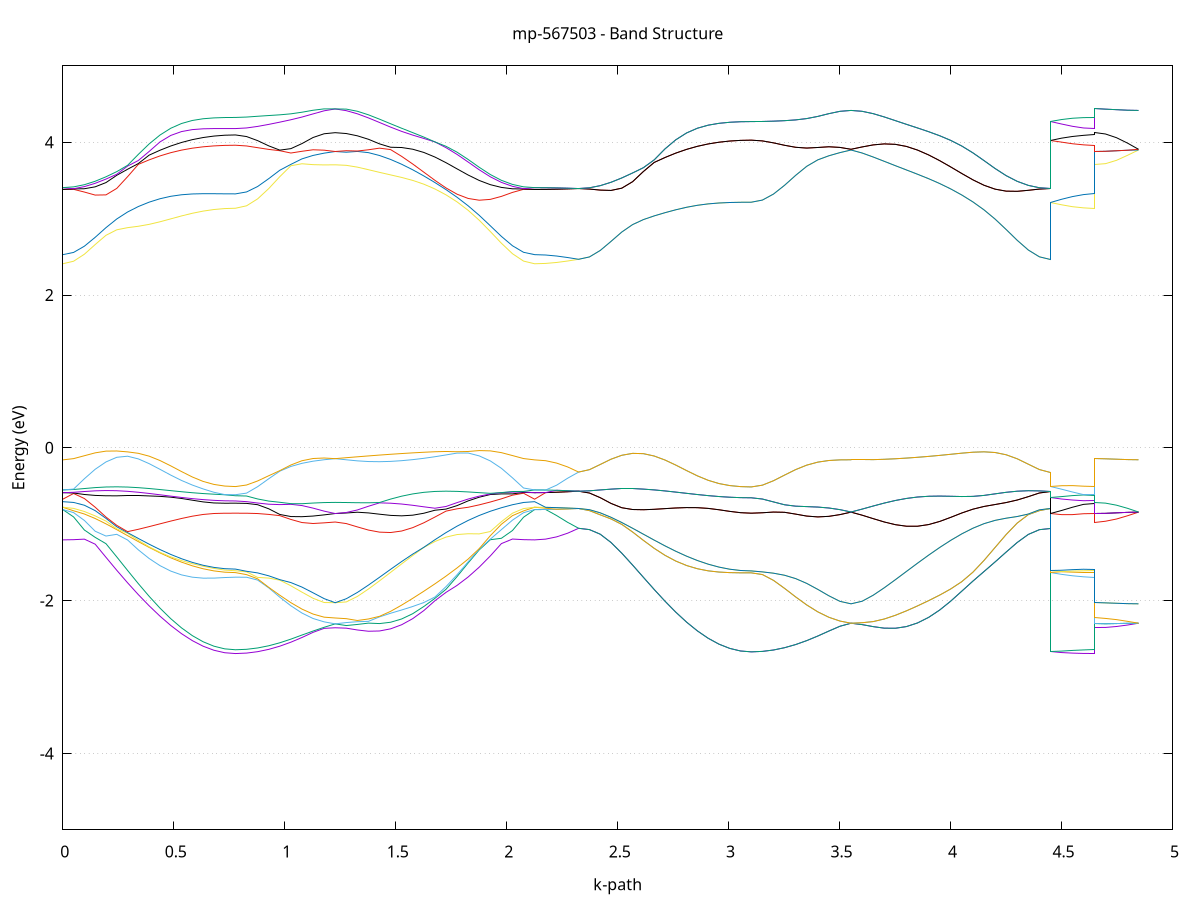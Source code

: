 set title 'mp-567503 - Band Structure'
set xlabel 'k-path'
set ylabel 'Energy (eV)'
set grid y
set yrange [-5:5]
set terminal png size 800,600
set output 'mp-567503_bands_gnuplot.png'
plot '-' using 1:2 with lines notitle, '-' using 1:2 with lines notitle, '-' using 1:2 with lines notitle, '-' using 1:2 with lines notitle, '-' using 1:2 with lines notitle, '-' using 1:2 with lines notitle, '-' using 1:2 with lines notitle, '-' using 1:2 with lines notitle, '-' using 1:2 with lines notitle, '-' using 1:2 with lines notitle, '-' using 1:2 with lines notitle, '-' using 1:2 with lines notitle, '-' using 1:2 with lines notitle, '-' using 1:2 with lines notitle, '-' using 1:2 with lines notitle, '-' using 1:2 with lines notitle, '-' using 1:2 with lines notitle, '-' using 1:2 with lines notitle, '-' using 1:2 with lines notitle, '-' using 1:2 with lines notitle, '-' using 1:2 with lines notitle, '-' using 1:2 with lines notitle, '-' using 1:2 with lines notitle, '-' using 1:2 with lines notitle, '-' using 1:2 with lines notitle, '-' using 1:2 with lines notitle, '-' using 1:2 with lines notitle, '-' using 1:2 with lines notitle, '-' using 1:2 with lines notitle, '-' using 1:2 with lines notitle, '-' using 1:2 with lines notitle, '-' using 1:2 with lines notitle, '-' using 1:2 with lines notitle, '-' using 1:2 with lines notitle, '-' using 1:2 with lines notitle, '-' using 1:2 with lines notitle, '-' using 1:2 with lines notitle, '-' using 1:2 with lines notitle, '-' using 1:2 with lines notitle, '-' using 1:2 with lines notitle, '-' using 1:2 with lines notitle, '-' using 1:2 with lines notitle, '-' using 1:2 with lines notitle, '-' using 1:2 with lines notitle, '-' using 1:2 with lines notitle, '-' using 1:2 with lines notitle, '-' using 1:2 with lines notitle, '-' using 1:2 with lines notitle, '-' using 1:2 with lines notitle, '-' using 1:2 with lines notitle, '-' using 1:2 with lines notitle, '-' using 1:2 with lines notitle, '-' using 1:2 with lines notitle, '-' using 1:2 with lines notitle
0.000000 -16.026488
0.048634 -16.026788
0.097268 -16.027488
0.145902 -16.028788
0.194536 -16.030588
0.243170 -16.032788
0.291804 -16.035388
0.340438 -16.038088
0.389072 -16.041088
0.437706 -16.043988
0.486340 -16.046788
0.534974 -16.049388
0.583608 -16.051688
0.632242 -16.053488
0.680876 -16.054888
0.729509 -16.055688
0.778143 -16.055988
0.778143 -16.055988
0.828061 -16.055788
0.877979 -16.054988
0.927897 -16.053688
0.977815 -16.051988
1.027733 -16.049988
1.077651 -16.047688
1.127569 -16.045288
1.177487 -16.042688
1.227405 -16.040288
1.227405 -16.040288
1.277323 -16.042488
1.327241 -16.044488
1.377159 -16.045888
1.427076 -16.046688
1.476994 -16.046988
1.526912 -16.046588
1.576830 -16.045588
1.626748 -16.044188
1.676666 -16.042188
1.726584 -16.039988
1.776502 -16.037588
1.826420 -16.035188
1.876338 -16.032788
1.926256 -16.030688
1.976174 -16.028888
2.026092 -16.027588
2.076009 -16.026788
2.125927 -16.026488
2.125927 -16.026488
2.175502 -16.026488
2.225076 -16.026488
2.274650 -16.026488
2.324225 -16.026488
2.324225 -16.026488
2.372859 -16.026788
2.421493 -16.027488
2.470127 -16.028788
2.518761 -16.030588
2.567395 -16.032788
2.616029 -16.035388
2.664663 -16.038088
2.713297 -16.040988
2.761931 -16.043988
2.810564 -16.046788
2.859198 -16.049388
2.907832 -16.051588
2.956466 -16.053488
3.005100 -16.054888
3.053734 -16.055688
3.102368 -16.055988
3.102368 -16.055988
3.152286 -16.055788
3.202204 -16.054988
3.252122 -16.053688
3.302040 -16.051988
3.351958 -16.049988
3.401876 -16.047688
3.451794 -16.045288
3.501712 -16.042688
3.551630 -16.040288
3.551630 -16.040288
3.601548 -16.042488
3.651465 -16.044488
3.701383 -16.045888
3.751301 -16.046688
3.801219 -16.046988
3.851137 -16.046588
3.901055 -16.045588
3.950973 -16.044088
4.000891 -16.042188
4.050809 -16.039988
4.100727 -16.037588
4.150645 -16.035088
4.200563 -16.032788
4.250481 -16.030688
4.300398 -16.028888
4.350316 -16.027588
4.400234 -16.026788
4.450152 -16.026488
4.450152 -16.055988
4.499727 -16.055988
4.549301 -16.055988
4.598875 -16.055988
4.648450 -16.055988
4.648450 -16.040288
4.698024 -16.040188
4.747598 -16.040188
4.797173 -16.040188
4.846747 -16.040288
e
0.000000 -16.026488
0.048634 -16.026788
0.097268 -16.027488
0.145902 -16.028788
0.194536 -16.030588
0.243170 -16.032788
0.291804 -16.035388
0.340438 -16.038088
0.389072 -16.040988
0.437706 -16.043988
0.486340 -16.046788
0.534974 -16.049388
0.583608 -16.051588
0.632242 -16.053488
0.680876 -16.054888
0.729509 -16.055688
0.778143 -16.055988
0.778143 -16.055988
0.828061 -16.055788
0.877979 -16.054988
0.927897 -16.053688
0.977815 -16.051988
1.027733 -16.049988
1.077651 -16.047688
1.127569 -16.045288
1.177487 -16.042688
1.227405 -16.040188
1.227405 -16.040188
1.277323 -16.042488
1.327241 -16.044488
1.377159 -16.045888
1.427076 -16.046688
1.476994 -16.046988
1.526912 -16.046588
1.576830 -16.045588
1.626748 -16.044088
1.676666 -16.042188
1.726584 -16.039988
1.776502 -16.037588
1.826420 -16.035088
1.876338 -16.032788
1.926256 -16.030688
1.976174 -16.028888
2.026092 -16.027588
2.076009 -16.026788
2.125927 -16.026488
2.125927 -16.026488
2.175502 -16.026488
2.225076 -16.026488
2.274650 -16.026488
2.324225 -16.026488
2.324225 -16.026488
2.372859 -16.026788
2.421493 -16.027488
2.470127 -16.028788
2.518761 -16.030588
2.567395 -16.032788
2.616029 -16.035388
2.664663 -16.038088
2.713297 -16.040988
2.761931 -16.043988
2.810564 -16.046788
2.859198 -16.049388
2.907832 -16.051588
2.956466 -16.053488
3.005100 -16.054888
3.053734 -16.055688
3.102368 -16.055988
3.102368 -16.055988
3.152286 -16.055788
3.202204 -16.054988
3.252122 -16.053688
3.302040 -16.051988
3.351958 -16.049988
3.401876 -16.047688
3.451794 -16.045288
3.501712 -16.042688
3.551630 -16.040288
3.551630 -16.040288
3.601548 -16.042488
3.651465 -16.044488
3.701383 -16.045888
3.751301 -16.046688
3.801219 -16.046988
3.851137 -16.046588
3.901055 -16.045588
3.950973 -16.044088
4.000891 -16.042188
4.050809 -16.039988
4.100727 -16.037588
4.150645 -16.035088
4.200563 -16.032788
4.250481 -16.030688
4.300398 -16.028888
4.350316 -16.027588
4.400234 -16.026788
4.450152 -16.026488
4.450152 -16.055988
4.499727 -16.055988
4.549301 -16.055988
4.598875 -16.055988
4.648450 -16.055988
4.648450 -16.040188
4.698024 -16.040188
4.747598 -16.040188
4.797173 -16.040188
4.846747 -16.040288
e
0.000000 -16.026488
0.048634 -16.026388
0.097268 -16.026188
0.145902 -16.025688
0.194536 -16.025288
0.243170 -16.024688
0.291804 -16.024188
0.340438 -16.023688
0.389072 -16.023288
0.437706 -16.022988
0.486340 -16.022788
0.534974 -16.022588
0.583608 -16.022588
0.632242 -16.022488
0.680876 -16.022488
0.729509 -16.022488
0.778143 -16.022488
0.778143 -16.022488
0.828061 -16.022788
0.877979 -16.023688
0.927897 -16.025188
0.977815 -16.027088
1.027733 -16.029488
1.077651 -16.032088
1.127569 -16.034788
1.177487 -16.037588
1.227405 -16.040188
1.227405 -16.040188
1.277323 -16.037788
1.327241 -16.035488
1.377159 -16.033288
1.427076 -16.031388
1.476994 -16.029688
1.526912 -16.028188
1.576830 -16.026988
1.626748 -16.026088
1.676666 -16.025388
1.726584 -16.024988
1.776502 -16.024788
1.826420 -16.024788
1.876338 -16.024988
1.926256 -16.025388
1.976174 -16.025788
2.026092 -16.026088
2.076009 -16.026388
2.125927 -16.026488
2.125927 -16.026488
2.175502 -16.026488
2.225076 -16.026488
2.274650 -16.026488
2.324225 -16.026488
2.324225 -16.026488
2.372859 -16.026388
2.421493 -16.026188
2.470127 -16.025788
2.518761 -16.025288
2.567395 -16.024688
2.616029 -16.024188
2.664663 -16.023688
2.713297 -16.023288
2.761931 -16.022988
2.810564 -16.022788
2.859198 -16.022588
2.907832 -16.022588
2.956466 -16.022488
3.005100 -16.022488
3.053734 -16.022488
3.102368 -16.022488
3.102368 -16.022488
3.152286 -16.022788
3.202204 -16.023688
3.252122 -16.025188
3.302040 -16.027088
3.351958 -16.029488
3.401876 -16.032088
3.451794 -16.034788
3.501712 -16.037588
3.551630 -16.040188
3.551630 -16.040188
3.601548 -16.037788
3.651465 -16.035488
3.701383 -16.033288
3.751301 -16.031388
3.801219 -16.029688
3.851137 -16.028188
3.901055 -16.026988
3.950973 -16.026088
4.000891 -16.025388
4.050809 -16.024988
4.100727 -16.024788
4.150645 -16.024788
4.200563 -16.024988
4.250481 -16.025388
4.300398 -16.025788
4.350316 -16.026088
4.400234 -16.026388
4.450152 -16.026488
4.450152 -16.022488
4.499727 -16.022488
4.549301 -16.022488
4.598875 -16.022488
4.648450 -16.022488
4.648450 -16.040188
4.698024 -16.040188
4.747598 -16.040188
4.797173 -16.040188
4.846747 -16.040188
e
0.000000 -16.026488
0.048634 -16.026388
0.097268 -16.026088
0.145902 -16.025688
0.194536 -16.025188
0.243170 -16.024688
0.291804 -16.024188
0.340438 -16.023688
0.389072 -16.023288
0.437706 -16.022988
0.486340 -16.022788
0.534974 -16.022588
0.583608 -16.022588
0.632242 -16.022488
0.680876 -16.022488
0.729509 -16.022488
0.778143 -16.022488
0.778143 -16.022488
0.828061 -16.022788
0.877979 -16.023688
0.927897 -16.025188
0.977815 -16.027088
1.027733 -16.029388
1.077651 -16.032088
1.127569 -16.034788
1.177487 -16.037588
1.227405 -16.040188
1.227405 -16.040188
1.277323 -16.037788
1.327241 -16.035488
1.377159 -16.033288
1.427076 -16.031388
1.476994 -16.029688
1.526912 -16.028188
1.576830 -16.026988
1.626748 -16.026088
1.676666 -16.025388
1.726584 -16.024988
1.776502 -16.024788
1.826420 -16.024788
1.876338 -16.024988
1.926256 -16.025388
1.976174 -16.025788
2.026092 -16.026088
2.076009 -16.026388
2.125927 -16.026488
2.125927 -16.026488
2.175502 -16.026488
2.225076 -16.026488
2.274650 -16.026488
2.324225 -16.026488
2.324225 -16.026488
2.372859 -16.026388
2.421493 -16.026188
2.470127 -16.025788
2.518761 -16.025288
2.567395 -16.024688
2.616029 -16.024188
2.664663 -16.023688
2.713297 -16.023288
2.761931 -16.022988
2.810564 -16.022788
2.859198 -16.022588
2.907832 -16.022588
2.956466 -16.022488
3.005100 -16.022488
3.053734 -16.022488
3.102368 -16.022488
3.102368 -16.022488
3.152286 -16.022788
3.202204 -16.023688
3.252122 -16.025188
3.302040 -16.027088
3.351958 -16.029488
3.401876 -16.032088
3.451794 -16.034788
3.501712 -16.037588
3.551630 -16.040188
3.551630 -16.040188
3.601548 -16.037788
3.651465 -16.035488
3.701383 -16.033288
3.751301 -16.031388
3.801219 -16.029688
3.851137 -16.028188
3.901055 -16.026988
3.950973 -16.026088
4.000891 -16.025388
4.050809 -16.024988
4.100727 -16.024788
4.150645 -16.024788
4.200563 -16.024988
4.250481 -16.025388
4.300398 -16.025788
4.350316 -16.026088
4.400234 -16.026388
4.450152 -16.026488
4.450152 -16.022488
4.499727 -16.022488
4.549301 -16.022488
4.598875 -16.022488
4.648450 -16.022488
4.648450 -16.040188
4.698024 -16.040188
4.747598 -16.040188
4.797173 -16.040188
4.846747 -16.040188
e
0.000000 -16.016988
0.048634 -16.016888
0.097268 -16.016688
0.145902 -16.016288
0.194536 -16.015788
0.243170 -16.015188
0.291804 -16.014688
0.340438 -16.014488
0.389072 -16.014488
0.437706 -16.014688
0.486340 -16.014988
0.534974 -16.015288
0.583608 -16.015588
0.632242 -16.015888
0.680876 -16.015988
0.729509 -16.016188
0.778143 -16.016188
0.778143 -16.016188
0.828061 -16.016088
0.877979 -16.015588
0.927897 -16.014888
0.977815 -16.013888
1.027733 -16.012688
1.077651 -16.011288
1.127569 -16.009788
1.177487 -16.008288
1.227405 -16.007088
1.227405 -16.007088
1.277323 -16.007588
1.327241 -16.008488
1.377159 -16.009288
1.427076 -16.009988
1.476994 -16.010488
1.526912 -16.010988
1.576830 -16.011288
1.626748 -16.011688
1.676666 -16.012288
1.726584 -16.012888
1.776502 -16.013588
1.826420 -16.014288
1.876338 -16.014988
1.926256 -16.015688
1.976174 -16.016188
2.026092 -16.016688
2.076009 -16.016888
2.125927 -16.016988
2.125927 -16.016988
2.175502 -16.016988
2.225076 -16.016988
2.274650 -16.016988
2.324225 -16.016988
2.324225 -16.016988
2.372859 -16.016888
2.421493 -16.016688
2.470127 -16.016288
2.518761 -16.015788
2.567395 -16.015188
2.616029 -16.014688
2.664663 -16.014488
2.713297 -16.014488
2.761931 -16.014688
2.810564 -16.014988
2.859198 -16.015288
2.907832 -16.015588
2.956466 -16.015788
3.005100 -16.015988
3.053734 -16.016188
3.102368 -16.016188
3.102368 -16.016188
3.152286 -16.015988
3.202204 -16.015588
3.252122 -16.014888
3.302040 -16.013888
3.351958 -16.012688
3.401876 -16.011288
3.451794 -16.009788
3.501712 -16.008288
3.551630 -16.007088
3.551630 -16.007088
3.601548 -16.007588
3.651465 -16.008488
3.701383 -16.009288
3.751301 -16.009988
3.801219 -16.010488
3.851137 -16.010988
3.901055 -16.011288
3.950973 -16.011588
4.000891 -16.012288
4.050809 -16.012888
4.100727 -16.013588
4.150645 -16.014288
4.200563 -16.014988
4.250481 -16.015688
4.300398 -16.016188
4.350316 -16.016688
4.400234 -16.016888
4.450152 -16.016988
4.450152 -16.016188
4.499727 -16.016188
4.549301 -16.016188
4.598875 -16.016188
4.648450 -16.016188
4.648450 -16.007088
4.698024 -16.007088
4.747598 -16.007088
4.797173 -16.007088
4.846747 -16.007088
e
0.000000 -16.016988
0.048634 -16.016888
0.097268 -16.016688
0.145902 -16.016288
0.194536 -16.015688
0.243170 -16.015188
0.291804 -16.014688
0.340438 -16.014488
0.389072 -16.014488
0.437706 -16.014688
0.486340 -16.014988
0.534974 -16.015288
0.583608 -16.015588
0.632242 -16.015788
0.680876 -16.015988
0.729509 -16.016188
0.778143 -16.016188
0.778143 -16.016188
0.828061 -16.015988
0.877979 -16.015588
0.927897 -16.014888
0.977815 -16.013888
1.027733 -16.012688
1.077651 -16.011288
1.127569 -16.009788
1.177487 -16.008288
1.227405 -16.007088
1.227405 -16.007088
1.277323 -16.007588
1.327241 -16.008488
1.377159 -16.009288
1.427076 -16.009988
1.476994 -16.010488
1.526912 -16.010988
1.576830 -16.011288
1.626748 -16.011588
1.676666 -16.012288
1.726584 -16.012888
1.776502 -16.013488
1.826420 -16.014188
1.876338 -16.014988
1.926256 -16.015588
1.976174 -16.016188
2.026092 -16.016688
2.076009 -16.016888
2.125927 -16.016988
2.125927 -16.016988
2.175502 -16.016988
2.225076 -16.016988
2.274650 -16.016988
2.324225 -16.016988
2.324225 -16.016988
2.372859 -16.016888
2.421493 -16.016688
2.470127 -16.016288
2.518761 -16.015788
2.567395 -16.015188
2.616029 -16.014688
2.664663 -16.014488
2.713297 -16.014488
2.761931 -16.014688
2.810564 -16.014988
2.859198 -16.015288
2.907832 -16.015588
2.956466 -16.015788
3.005100 -16.015988
3.053734 -16.016188
3.102368 -16.016188
3.102368 -16.016188
3.152286 -16.015988
3.202204 -16.015588
3.252122 -16.014888
3.302040 -16.013888
3.351958 -16.012688
3.401876 -16.011288
3.451794 -16.009788
3.501712 -16.008288
3.551630 -16.007088
3.551630 -16.007088
3.601548 -16.007588
3.651465 -16.008488
3.701383 -16.009288
3.751301 -16.009988
3.801219 -16.010488
3.851137 -16.010988
3.901055 -16.011288
3.950973 -16.011588
4.000891 -16.012288
4.050809 -16.012888
4.100727 -16.013588
4.150645 -16.014288
4.200563 -16.014988
4.250481 -16.015688
4.300398 -16.016188
4.350316 -16.016688
4.400234 -16.016888
4.450152 -16.016988
4.450152 -16.016188
4.499727 -16.016188
4.549301 -16.016188
4.598875 -16.016188
4.648450 -16.016188
4.648450 -16.007088
4.698024 -16.007088
4.747598 -16.007088
4.797173 -16.007088
4.846747 -16.007088
e
0.000000 -16.009888
0.048634 -16.009988
0.097268 -16.010088
0.145902 -16.010288
0.194536 -16.010588
0.243170 -16.010688
0.291804 -16.010688
0.340438 -16.010388
0.389072 -16.009788
0.437706 -16.008888
0.486340 -16.007988
0.534974 -16.007088
0.583608 -16.006288
0.632242 -16.005688
0.680876 -16.005188
0.729509 -16.004888
0.778143 -16.004788
0.778143 -16.004788
0.828061 -16.004788
0.877979 -16.004888
0.927897 -16.004988
0.977815 -16.005188
1.027733 -16.005488
1.077651 -16.005788
1.127569 -16.006088
1.177487 -16.006488
1.227405 -16.006588
1.227405 -16.006588
1.277323 -16.007488
1.327241 -16.007988
1.377159 -16.008588
1.427076 -16.009188
1.476994 -16.009788
1.526912 -16.010388
1.576830 -16.010988
1.626748 -16.011488
1.676666 -16.011588
1.726584 -16.011488
1.776502 -16.011388
1.826420 -16.011188
1.876338 -16.010888
1.926256 -16.010588
1.976174 -16.010388
2.026092 -16.010088
2.076009 -16.009988
2.125927 -16.009888
2.125927 -16.009888
2.175502 -16.009888
2.225076 -16.009888
2.274650 -16.009888
2.324225 -16.009888
2.324225 -16.009888
2.372859 -16.009988
2.421493 -16.010088
2.470127 -16.010288
2.518761 -16.010488
2.567395 -16.010688
2.616029 -16.010688
2.664663 -16.010388
2.713297 -16.009688
2.761931 -16.008888
2.810564 -16.007988
2.859198 -16.007088
2.907832 -16.006288
2.956466 -16.005688
3.005100 -16.005188
3.053734 -16.004888
3.102368 -16.004788
3.102368 -16.004788
3.152286 -16.004788
3.202204 -16.004888
3.252122 -16.004988
3.302040 -16.005188
3.351958 -16.005488
3.401876 -16.005788
3.451794 -16.006088
3.501712 -16.006488
3.551630 -16.006588
3.551630 -16.006588
3.601548 -16.007488
3.651465 -16.007988
3.701383 -16.008588
3.751301 -16.009188
3.801219 -16.009788
3.851137 -16.010388
3.901055 -16.010988
3.950973 -16.011488
4.000891 -16.011588
4.050809 -16.011488
4.100727 -16.011388
4.150645 -16.011188
4.200563 -16.010888
4.250481 -16.010588
4.300398 -16.010388
4.350316 -16.010088
4.400234 -16.009988
4.450152 -16.009888
4.450152 -16.004788
4.499727 -16.004788
4.549301 -16.004788
4.598875 -16.004788
4.648450 -16.004788
4.648450 -16.006588
4.698024 -16.006588
4.747598 -16.006588
4.797173 -16.006588
4.846747 -16.006588
e
0.000000 -16.009888
0.048634 -16.009988
0.097268 -16.010088
0.145902 -16.010288
0.194536 -16.010488
0.243170 -16.010688
0.291804 -16.010688
0.340438 -16.010388
0.389072 -16.009688
0.437706 -16.008888
0.486340 -16.007988
0.534974 -16.007088
0.583608 -16.006288
0.632242 -16.005688
0.680876 -16.005188
0.729509 -16.004888
0.778143 -16.004788
0.778143 -16.004788
0.828061 -16.004788
0.877979 -16.004888
0.927897 -16.004988
0.977815 -16.005188
1.027733 -16.005488
1.077651 -16.005788
1.127569 -16.006088
1.177487 -16.006488
1.227405 -16.006588
1.227405 -16.006588
1.277323 -16.007488
1.327241 -16.007988
1.377159 -16.008588
1.427076 -16.009188
1.476994 -16.009788
1.526912 -16.010388
1.576830 -16.010988
1.626748 -16.011488
1.676666 -16.011488
1.726584 -16.011488
1.776502 -16.011388
1.826420 -16.011188
1.876338 -16.010888
1.926256 -16.010588
1.976174 -16.010388
2.026092 -16.010088
2.076009 -16.009988
2.125927 -16.009888
2.125927 -16.009888
2.175502 -16.009888
2.225076 -16.009888
2.274650 -16.009888
2.324225 -16.009888
2.324225 -16.009888
2.372859 -16.009988
2.421493 -16.010088
2.470127 -16.010288
2.518761 -16.010488
2.567395 -16.010688
2.616029 -16.010688
2.664663 -16.010388
2.713297 -16.009688
2.761931 -16.008888
2.810564 -16.007988
2.859198 -16.007088
2.907832 -16.006288
2.956466 -16.005688
3.005100 -16.005188
3.053734 -16.004888
3.102368 -16.004788
3.102368 -16.004788
3.152286 -16.004788
3.202204 -16.004888
3.252122 -16.004988
3.302040 -16.005188
3.351958 -16.005488
3.401876 -16.005788
3.451794 -16.006088
3.501712 -16.006488
3.551630 -16.006588
3.551630 -16.006588
3.601548 -16.007488
3.651465 -16.007988
3.701383 -16.008588
3.751301 -16.009188
3.801219 -16.009788
3.851137 -16.010388
3.901055 -16.010988
3.950973 -16.011488
4.000891 -16.011588
4.050809 -16.011488
4.100727 -16.011388
4.150645 -16.011188
4.200563 -16.010888
4.250481 -16.010588
4.300398 -16.010388
4.350316 -16.010088
4.400234 -16.009988
4.450152 -16.009888
4.450152 -16.004788
4.499727 -16.004788
4.549301 -16.004788
4.598875 -16.004788
4.648450 -16.004788
4.648450 -16.006588
4.698024 -16.006588
4.747598 -16.006588
4.797173 -16.006588
4.846747 -16.006588
e
0.000000 -16.009888
0.048634 -16.009888
0.097268 -16.009688
0.145902 -16.009488
0.194536 -16.009088
0.243170 -16.008588
0.291804 -16.007888
0.340438 -16.007088
0.389072 -16.006088
0.437706 -16.004988
0.486340 -16.003888
0.534974 -16.002788
0.583608 -16.001788
0.632242 -16.000988
0.680876 -16.000388
0.729509 -15.999988
0.778143 -15.999788
0.778143 -15.999788
0.828061 -15.999888
0.877979 -16.000288
0.927897 -16.000888
0.977815 -16.001588
1.027733 -16.002488
1.077651 -16.003488
1.127569 -16.004488
1.177487 -16.005588
1.227405 -16.006588
1.227405 -16.006588
1.277323 -16.005288
1.327241 -16.004088
1.377159 -16.003088
1.427076 -16.002488
1.476994 -16.002188
1.526912 -16.002288
1.576830 -16.002688
1.626748 -16.003388
1.676666 -16.004388
1.726584 -16.005488
1.776502 -16.006588
1.826420 -16.007588
1.876338 -16.008388
1.926256 -16.008988
1.976174 -16.009388
2.026092 -16.009688
2.076009 -16.009888
2.125927 -16.009888
2.125927 -16.009888
2.175502 -16.009888
2.225076 -16.009888
2.274650 -16.009888
2.324225 -16.009888
2.324225 -16.009888
2.372859 -16.009888
2.421493 -16.009688
2.470127 -16.009488
2.518761 -16.009088
2.567395 -16.008588
2.616029 -16.007888
2.664663 -16.007088
2.713297 -16.006088
2.761931 -16.004988
2.810564 -16.003888
2.859198 -16.002788
2.907832 -16.001788
2.956466 -16.000988
3.005100 -16.000288
3.053734 -15.999988
3.102368 -15.999788
3.102368 -15.999788
3.152286 -15.999888
3.202204 -16.000288
3.252122 -16.000888
3.302040 -16.001588
3.351958 -16.002488
3.401876 -16.003488
3.451794 -16.004488
3.501712 -16.005588
3.551630 -16.006588
3.551630 -16.006588
3.601548 -16.005288
3.651465 -16.004088
3.701383 -16.003088
3.751301 -16.002488
3.801219 -16.002188
3.851137 -16.002288
3.901055 -16.002688
3.950973 -16.003388
4.000891 -16.004388
4.050809 -16.005488
4.100727 -16.006588
4.150645 -16.007588
4.200563 -16.008388
4.250481 -16.008988
4.300398 -16.009388
4.350316 -16.009688
4.400234 -16.009888
4.450152 -16.009888
4.450152 -15.999788
4.499727 -15.999788
4.549301 -15.999788
4.598875 -15.999788
4.648450 -15.999788
4.648450 -16.006588
4.698024 -16.006588
4.747598 -16.006588
4.797173 -16.006588
4.846747 -16.006588
e
0.000000 -16.009888
0.048634 -16.009888
0.097268 -16.009688
0.145902 -16.009488
0.194536 -16.009088
0.243170 -16.008588
0.291804 -16.007888
0.340438 -16.007088
0.389072 -16.006088
0.437706 -16.004988
0.486340 -16.003888
0.534974 -16.002788
0.583608 -16.001788
0.632242 -16.000988
0.680876 -16.000288
0.729509 -15.999988
0.778143 -15.999788
0.778143 -15.999788
0.828061 -15.999888
0.877979 -16.000288
0.927897 -16.000888
0.977815 -16.001588
1.027733 -16.002488
1.077651 -16.003488
1.127569 -16.004488
1.177487 -16.005588
1.227405 -16.006588
1.227405 -16.006588
1.277323 -16.005288
1.327241 -16.004088
1.377159 -16.003088
1.427076 -16.002488
1.476994 -16.002188
1.526912 -16.002288
1.576830 -16.002688
1.626748 -16.003388
1.676666 -16.004388
1.726584 -16.005488
1.776502 -16.006588
1.826420 -16.007588
1.876338 -16.008388
1.926256 -16.008988
1.976174 -16.009388
2.026092 -16.009688
2.076009 -16.009888
2.125927 -16.009888
2.125927 -16.009888
2.175502 -16.009888
2.225076 -16.009888
2.274650 -16.009888
2.324225 -16.009888
2.324225 -16.009888
2.372859 -16.009888
2.421493 -16.009688
2.470127 -16.009488
2.518761 -16.009088
2.567395 -16.008588
2.616029 -16.007888
2.664663 -16.007088
2.713297 -16.006088
2.761931 -16.004988
2.810564 -16.003888
2.859198 -16.002788
2.907832 -16.001788
2.956466 -16.000988
3.005100 -16.000288
3.053734 -15.999988
3.102368 -15.999788
3.102368 -15.999788
3.152286 -15.999888
3.202204 -16.000288
3.252122 -16.000888
3.302040 -16.001588
3.351958 -16.002488
3.401876 -16.003488
3.451794 -16.004488
3.501712 -16.005588
3.551630 -16.006588
3.551630 -16.006588
3.601548 -16.005288
3.651465 -16.004088
3.701383 -16.003088
3.751301 -16.002488
3.801219 -16.002188
3.851137 -16.002288
3.901055 -16.002688
3.950973 -16.003388
4.000891 -16.004388
4.050809 -16.005488
4.100727 -16.006588
4.150645 -16.007588
4.200563 -16.008388
4.250481 -16.008988
4.300398 -16.009388
4.350316 -16.009688
4.400234 -16.009888
4.450152 -16.009888
4.450152 -15.999788
4.499727 -15.999788
4.549301 -15.999788
4.598875 -15.999788
4.648450 -15.999788
4.648450 -16.006588
4.698024 -16.006588
4.747598 -16.006588
4.797173 -16.006588
4.846747 -16.006588
e
0.000000 -11.672988
0.048634 -11.669288
0.097268 -11.657988
0.145902 -11.639588
0.194536 -11.614188
0.243170 -11.582488
0.291804 -11.545188
0.340438 -11.503088
0.389072 -11.457288
0.437706 -11.408988
0.486340 -11.359688
0.534974 -11.310988
0.583608 -11.264688
0.632242 -11.222988
0.680876 -11.188488
0.729509 -11.164788
0.778143 -11.156188
0.778143 -11.156188
0.828061 -11.154188
0.877979 -11.148188
0.927897 -11.138688
0.977815 -11.125988
1.027733 -11.110788
1.077651 -11.093988
1.127569 -11.076288
1.177487 -11.058788
1.227405 -11.043688
1.227405 -11.043688
1.277323 -11.060988
1.327241 -11.085588
1.377159 -11.116488
1.427076 -11.153488
1.476994 -11.195888
1.526912 -11.242688
1.576830 -11.292588
1.626748 -11.344188
1.676666 -11.395988
1.726584 -11.446588
1.776502 -11.494588
1.826420 -11.538688
1.876338 -11.577888
1.926256 -11.611188
1.976174 -11.637788
2.026092 -11.657188
2.076009 -11.669088
2.125927 -11.672988
2.125927 -11.672988
2.175502 -11.671888
2.225076 -11.668688
2.274650 -11.663688
2.324225 -11.657688
2.324225 -11.657688
2.372859 -11.653988
2.421493 -11.642888
2.470127 -11.624588
2.518761 -11.599488
2.567395 -11.568088
2.616029 -11.531188
2.664663 -11.489588
2.713297 -11.444388
2.761931 -11.396888
2.810564 -11.348388
2.859198 -11.300688
2.907832 -11.255388
2.956466 -11.214788
3.005100 -11.181288
3.053734 -11.158388
3.102368 -11.149988
3.102368 -11.149988
3.152286 -11.148088
3.202204 -11.142288
3.252122 -11.133188
3.302040 -11.120988
3.351958 -11.106488
3.401876 -11.090488
3.451794 -11.073788
3.501712 -11.057488
3.551630 -11.043488
3.551630 -11.043488
3.601548 -11.059388
3.651465 -11.082488
3.701383 -11.111988
3.751301 -11.147488
3.801219 -11.188488
3.851137 -11.233988
3.901055 -11.282688
3.950973 -11.333188
4.000891 -11.384088
4.050809 -11.433888
4.100727 -11.481188
4.150645 -11.524788
4.200563 -11.563488
4.250481 -11.596388
4.300398 -11.622788
4.350316 -11.642088
4.400234 -11.653788
4.450152 -11.657688
4.450152 -11.149988
4.499727 -11.152388
4.549301 -11.154388
4.598875 -11.155688
4.648450 -11.156188
4.648450 -11.043688
4.698024 -11.043688
4.747598 -11.043688
4.797173 -11.043588
4.846747 -11.043488
e
0.000000 -11.640988
0.048634 -11.637288
0.097268 -11.626288
0.145902 -11.608188
0.194536 -11.583388
0.243170 -11.552388
0.291804 -11.515888
0.340438 -11.474888
0.389072 -11.430388
0.437706 -11.383588
0.486340 -11.336088
0.534974 -11.289288
0.583608 -11.245188
0.632242 -11.205688
0.680876 -11.173288
0.729509 -11.151088
0.778143 -11.143088
0.778143 -11.143088
0.828061 -11.141188
0.877979 -11.135788
0.927897 -11.126988
0.977815 -11.115388
1.027733 -11.101688
1.077651 -11.086588
1.127569 -11.070988
1.177487 -11.055888
1.227405 -11.043288
1.227405 -11.043288
1.277323 -11.057688
1.327241 -11.079188
1.377159 -11.106988
1.427076 -11.140888
1.476994 -11.180288
1.526912 -11.224388
1.576830 -11.271788
1.626748 -11.321188
1.676666 -11.371088
1.726584 -11.419988
1.776502 -11.466588
1.826420 -11.509588
1.876338 -11.547788
1.926256 -11.580388
1.976174 -11.606488
2.026092 -11.625488
2.076009 -11.637088
2.125927 -11.640988
2.125927 -11.640988
2.175502 -11.642288
2.225076 -11.646088
2.274650 -11.651488
2.324225 -11.657688
2.324225 -11.657688
2.372859 -11.653988
2.421493 -11.642888
2.470127 -11.624588
2.518761 -11.599488
2.567395 -11.568088
2.616029 -11.531188
2.664663 -11.489588
2.713297 -11.444388
2.761931 -11.396888
2.810564 -11.348388
2.859198 -11.300688
2.907832 -11.255388
2.956466 -11.214788
3.005100 -11.181288
3.053734 -11.158388
3.102368 -11.149988
3.102368 -11.149988
3.152286 -11.148088
3.202204 -11.142288
3.252122 -11.133188
3.302040 -11.120988
3.351958 -11.106488
3.401876 -11.090488
3.451794 -11.073788
3.501712 -11.057488
3.551630 -11.043488
3.551630 -11.043488
3.601548 -11.059388
3.651465 -11.082488
3.701383 -11.111988
3.751301 -11.147488
3.801219 -11.188488
3.851137 -11.233988
3.901055 -11.282688
3.950973 -11.333188
4.000891 -11.384088
4.050809 -11.433888
4.100727 -11.481188
4.150645 -11.524788
4.200563 -11.563488
4.250481 -11.596388
4.300398 -11.622788
4.350316 -11.642088
4.400234 -11.653788
4.450152 -11.657688
4.450152 -11.149988
4.499727 -11.147388
4.549301 -11.145188
4.598875 -11.143588
4.648450 -11.143088
4.648450 -11.043288
4.698024 -11.043288
4.747598 -11.043288
4.797173 -11.043388
4.846747 -11.043488
e
0.000000 -11.209288
0.048634 -11.207188
0.097268 -11.200988
0.145902 -11.190888
0.194536 -11.177288
0.243170 -11.160888
0.291804 -11.142488
0.340438 -11.122788
0.389072 -11.102888
0.437706 -11.083888
0.486340 -11.066788
0.534974 -11.052588
0.583608 -11.042388
0.632242 -11.036488
0.680876 -11.034788
0.729509 -11.035688
0.778143 -11.036588
0.778143 -11.036588
0.828061 -11.035988
0.877979 -11.034088
0.927897 -11.031488
0.977815 -11.028588
1.027733 -11.026188
1.077651 -11.025288
1.127569 -11.026988
1.177487 -11.032188
1.227405 -11.041188
1.227405 -11.041188
1.277323 -11.030888
1.327241 -11.022788
1.377159 -11.018388
1.427076 -11.018288
1.476994 -11.022488
1.526912 -11.030988
1.576830 -11.043488
1.626748 -11.059288
1.676666 -11.077688
1.726584 -11.097788
1.776502 -11.118688
1.826420 -11.139188
1.876338 -11.158488
1.926256 -11.175688
1.976174 -11.189888
2.026092 -11.200488
2.076009 -11.207088
2.125927 -11.209288
2.125927 -11.209288
2.175502 -11.207588
2.225076 -11.202588
2.274650 -11.195388
2.324225 -11.186988
2.324225 -11.186988
2.372859 -11.184988
2.421493 -11.178988
2.470127 -11.169288
2.518761 -11.156288
2.567395 -11.140688
2.616029 -11.123088
2.664663 -11.104488
2.713297 -11.085788
2.761931 -11.068088
2.810564 -11.052488
2.859198 -11.039988
2.907832 -11.031288
2.956466 -11.026788
3.005100 -11.026388
3.053734 -11.028188
3.102368 -11.029388
3.102368 -11.029388
3.152286 -11.028788
3.202204 -11.027288
3.252122 -11.025088
3.302040 -11.022788
3.351958 -11.021288
3.401876 -11.021388
3.451794 -11.024188
3.501712 -11.030888
3.551630 -11.041188
3.551630 -11.041188
3.601548 -11.029388
3.651465 -11.019688
3.701383 -11.013488
3.751301 -11.011588
3.801219 -11.013988
3.851137 -11.020688
3.901055 -11.031388
3.950973 -11.045488
4.000891 -11.062288
4.050809 -11.080988
4.100727 -11.100588
4.150645 -11.119988
4.200563 -11.138388
4.250481 -11.154788
4.300398 -11.168388
4.350316 -11.178588
4.400234 -11.184888
4.450152 -11.186988
4.450152 -11.029388
4.499727 -11.032088
4.549301 -11.034388
4.598875 -11.036088
4.648450 -11.036588
4.648450 -11.041188
4.698024 -11.041188
4.747598 -11.041188
4.797173 -11.041188
4.846747 -11.041188
e
0.000000 -11.166088
0.048634 -11.164188
0.097268 -11.158388
0.145902 -11.149088
0.194536 -11.136688
0.243170 -11.121788
0.291804 -11.105088
0.340438 -11.087488
0.389072 -11.069988
0.437706 -11.053588
0.486340 -11.039388
0.534974 -11.028288
0.583608 -11.021088
0.632242 -11.017988
0.680876 -11.018788
0.729509 -11.021388
0.778143 -11.022888
0.778143 -11.022888
0.828061 -11.022388
0.877979 -11.021088
0.927897 -11.019288
0.977815 -11.017588
1.027733 -11.016788
1.077651 -11.017888
1.127569 -11.021788
1.177487 -11.029588
1.227405 -11.041188
1.227405 -11.041188
1.277323 -11.028088
1.327241 -11.016788
1.377159 -11.009088
1.427076 -11.005488
1.476994 -11.006188
1.526912 -11.011188
1.576830 -11.020188
1.626748 -11.032788
1.676666 -11.048088
1.726584 -11.065388
1.776502 -11.083788
1.826420 -11.102088
1.876338 -11.119588
1.926256 -11.135188
1.976174 -11.148188
2.026092 -11.157988
2.076009 -11.164088
2.125927 -11.166088
2.125927 -11.166088
2.175502 -11.167688
2.225076 -11.172088
2.274650 -11.178888
2.324225 -11.186988
2.324225 -11.186988
2.372859 -11.184988
2.421493 -11.178988
2.470127 -11.169288
2.518761 -11.156288
2.567395 -11.140688
2.616029 -11.123088
2.664663 -11.104488
2.713297 -11.085788
2.761931 -11.068088
2.810564 -11.052488
2.859198 -11.039988
2.907832 -11.031288
2.956466 -11.026788
3.005100 -11.026388
3.053734 -11.028188
3.102368 -11.029388
3.102368 -11.029388
3.152286 -11.028788
3.202204 -11.027288
3.252122 -11.025088
3.302040 -11.022788
3.351958 -11.021288
3.401876 -11.021388
3.451794 -11.024188
3.501712 -11.030888
3.551630 -11.041188
3.551630 -11.041188
3.601548 -11.029388
3.651465 -11.019688
3.701383 -11.013488
3.751301 -11.011588
3.801219 -11.013988
3.851137 -11.020688
3.901055 -11.031388
3.950973 -11.045488
4.000891 -11.062288
4.050809 -11.080988
4.100727 -11.100588
4.150645 -11.119988
4.200563 -11.138388
4.250481 -11.154788
4.300398 -11.168388
4.350316 -11.178588
4.400234 -11.184888
4.450152 -11.186988
4.450152 -11.029388
4.499727 -11.026888
4.549301 -11.024788
4.598875 -11.023388
4.648450 -11.022888
4.648450 -11.041188
4.698024 -11.041188
4.747598 -11.041188
4.797173 -11.041188
4.846747 -11.041188
e
0.000000 -6.558788
0.048634 -6.562288
0.097268 -6.572888
0.145902 -6.590588
0.194536 -6.615388
0.243170 -6.646988
0.291804 -6.685088
0.340438 -6.728988
0.389072 -6.777388
0.437706 -6.828988
0.486340 -6.881888
0.534974 -6.933588
0.583608 -6.980988
0.632242 -7.020988
0.680876 -7.051288
0.729509 -7.069888
0.778143 -7.076188
0.778143 -7.076188
0.828061 -7.077588
0.877979 -7.081788
0.927897 -7.088588
0.977815 -7.097488
1.027733 -7.108088
1.077651 -7.119088
1.127569 -7.128888
1.177487 -7.135888
1.227405 -7.138388
1.227405 -7.138388
1.277323 -7.135488
1.327241 -7.125288
1.377159 -7.106588
1.427076 -7.079088
1.476994 -7.042888
1.526912 -6.998888
1.576830 -6.948488
1.626748 -6.894488
1.676666 -6.840488
1.726584 -6.787388
1.776502 -6.737188
1.826420 -6.691488
1.876338 -6.651588
1.926256 -6.618388
1.976174 -6.592288
2.026092 -6.573688
2.076009 -6.562488
2.125927 -6.558788
2.125927 -6.558788
2.175502 -6.557188
2.225076 -6.552788
2.274650 -6.546088
2.324225 -6.538188
2.324225 -6.538188
2.372859 -6.542088
2.421493 -6.553788
2.470127 -6.573188
2.518761 -6.600188
2.567395 -6.634288
2.616029 -6.675088
2.664663 -6.721588
2.713297 -6.772388
2.761931 -6.825888
2.810564 -6.879788
2.859198 -6.931688
2.907832 -6.978988
2.956466 -7.019088
3.005100 -7.049588
3.053734 -7.068788
3.102368 -7.075288
3.102368 -7.075288
3.152286 -7.076788
3.202204 -7.081188
3.252122 -7.088188
3.302040 -7.097388
3.351958 -7.107888
3.401876 -7.118688
3.451794 -7.128488
3.501712 -7.135588
3.551630 -7.138388
3.551630 -7.138388
3.601548 -7.135088
3.651465 -7.124388
3.701383 -7.105288
3.751301 -7.077488
3.801219 -7.041188
3.851137 -6.997488
3.901055 -6.947688
3.950973 -6.893988
4.000891 -6.838388
4.050809 -6.783188
4.100727 -6.730388
4.150645 -6.681988
4.200563 -6.639288
4.250481 -6.603388
4.300398 -6.575088
4.350316 -6.554588
4.400234 -6.542288
4.450152 -6.538188
4.450152 -7.075288
4.499727 -7.075588
4.549301 -7.075888
4.598875 -7.076088
4.648450 -7.076188
4.648450 -7.138388
4.698024 -7.138388
4.747598 -7.138388
4.797173 -7.138388
4.846747 -7.138388
e
0.000000 -6.517488
0.048634 -6.521788
0.097268 -6.534488
0.145902 -6.555688
0.194536 -6.584888
0.243170 -6.621588
0.291804 -6.665088
0.340438 -6.714188
0.389072 -6.767388
0.437706 -6.822688
0.486340 -6.877688
0.534974 -6.929788
0.583608 -6.976988
0.632242 -7.017088
0.680876 -7.047988
0.729509 -7.067588
0.778143 -7.074388
0.778143 -7.074388
0.828061 -7.075988
0.877979 -7.080488
0.927897 -7.087788
0.977815 -7.097288
1.027733 -7.107688
1.077651 -7.118388
1.127569 -7.128088
1.177487 -7.135288
1.227405 -7.138388
1.227405 -7.138388
1.277323 -7.134688
1.327241 -7.123488
1.377159 -7.103988
1.427076 -7.075888
1.476994 -7.039488
1.526912 -6.995988
1.576830 -6.946988
1.626748 -6.893488
1.676666 -6.836188
1.726584 -6.778888
1.776502 -6.723588
1.826420 -6.672388
1.876338 -6.626888
1.926256 -6.588388
1.976174 -6.557688
2.026092 -6.535388
2.076009 -6.521988
2.125927 -6.517488
2.125927 -6.517488
2.175502 -6.519088
2.225076 -6.523588
2.274650 -6.530288
2.324225 -6.538188
2.324225 -6.538188
2.372859 -6.542088
2.421493 -6.553788
2.470127 -6.573188
2.518761 -6.600188
2.567395 -6.634288
2.616029 -6.675088
2.664663 -6.721588
2.713297 -6.772388
2.761931 -6.825888
2.810564 -6.879788
2.859198 -6.931688
2.907832 -6.978988
2.956466 -7.019088
3.005100 -7.049588
3.053734 -7.068788
3.102368 -7.075288
3.102368 -7.075288
3.152286 -7.076788
3.202204 -7.081188
3.252122 -7.088188
3.302040 -7.097388
3.351958 -7.107888
3.401876 -7.118688
3.451794 -7.128488
3.501712 -7.135588
3.551630 -7.138388
3.551630 -7.138388
3.601548 -7.135088
3.651465 -7.124388
3.701383 -7.105288
3.751301 -7.077488
3.801219 -7.041188
3.851137 -6.997488
3.901055 -6.947688
3.950973 -6.893988
4.000891 -6.838388
4.050809 -6.783188
4.100727 -6.730388
4.150645 -6.681988
4.200563 -6.639288
4.250481 -6.603388
4.300398 -6.575088
4.350316 -6.554588
4.400234 -6.542288
4.450152 -6.538188
4.450152 -7.075288
4.499727 -7.074988
4.549301 -7.074688
4.598875 -7.074488
4.648450 -7.074388
4.648450 -7.138388
4.698024 -7.138388
4.747598 -7.138388
4.797173 -7.138388
4.846747 -7.138388
e
0.000000 -1.205088
0.048634 -1.202288
0.097268 -1.195388
0.145902 -1.261388
0.194536 -1.433088
0.243170 -1.602988
0.291804 -1.766488
0.340438 -1.922088
0.389072 -2.068088
0.437706 -2.203088
0.486340 -2.325288
0.534974 -2.432888
0.583608 -2.523988
0.632242 -2.596788
0.680876 -2.649888
0.729509 -2.682288
0.778143 -2.693088
0.778143 -2.693088
0.828061 -2.686988
0.877979 -2.668588
0.927897 -2.638288
0.977815 -2.596588
1.027733 -2.544288
1.077651 -2.482988
1.127569 -2.415488
1.177487 -2.363188
1.227405 -2.355488
1.227405 -2.355488
1.277323 -2.360688
1.327241 -2.384388
1.377159 -2.401088
1.427076 -2.397588
1.476994 -2.369688
1.526912 -2.315788
1.576830 -2.235888
1.626748 -2.130588
1.676666 -2.001688
1.726584 -1.892388
1.776502 -1.800788
1.826420 -1.690788
1.876338 -1.561888
1.926256 -1.415288
1.976174 -1.253988
2.026092 -1.194088
2.076009 -1.202188
2.125927 -1.205088
2.125927 -1.205088
2.175502 -1.195088
2.225076 -1.165588
2.274650 -1.117688
2.324225 -1.053388
2.324225 -1.053388
2.372859 -1.070588
2.421493 -1.130588
2.470127 -1.239088
2.518761 -1.379488
2.567395 -1.534788
2.616029 -1.695088
2.664663 -1.854288
2.713297 -2.007588
2.761931 -2.151088
2.810564 -2.281588
2.859198 -2.396288
2.907832 -2.492888
2.956466 -2.569888
3.005100 -2.625688
3.053734 -2.659588
3.102368 -2.670988
3.102368 -2.670988
3.152286 -2.664888
3.202204 -2.646688
3.252122 -2.616588
3.302040 -2.575388
3.351958 -2.523788
3.401876 -2.463688
3.451794 -2.398288
3.501712 -2.335688
3.551630 -2.296188
3.551630 -2.296188
3.601548 -2.314188
3.651465 -2.340688
3.701383 -2.360788
3.751301 -2.362088
3.801219 -2.339988
3.851137 -2.292588
3.901055 -2.219888
3.950973 -2.123488
4.000891 -2.006388
4.050809 -1.875988
4.100727 -1.744788
4.150645 -1.619588
4.200563 -1.493888
4.250481 -1.364788
4.300398 -1.238888
4.350316 -1.133688
4.400234 -1.071488
4.450152 -1.053388
4.450152 -2.670988
4.499727 -2.680088
4.549301 -2.687188
4.598875 -2.691588
4.648450 -2.693088
4.648450 -2.355488
4.698024 -2.351288
4.747598 -2.338888
4.797173 -2.319788
4.846747 -2.296188
e
0.000000 -0.808488
0.048634 -0.904588
0.097268 -1.075888
0.145902 -1.171988
0.194536 -1.254688
0.243170 -1.427988
0.291804 -1.604588
0.340438 -1.778188
0.389072 -1.943888
0.437706 -2.097688
0.486340 -2.236288
0.534974 -2.357188
0.583608 -2.458488
0.632242 -2.538588
0.680876 -2.596588
0.729509 -2.631588
0.778143 -2.643388
0.778143 -2.643388
0.828061 -2.637488
0.877979 -2.619888
0.927897 -2.591188
0.977815 -2.552188
1.027733 -2.504288
1.077651 -2.450788
1.127569 -2.398588
1.177487 -2.349388
1.227405 -2.304588
1.227405 -2.304588
1.277323 -2.326588
1.327241 -2.312088
1.377159 -2.294688
1.427076 -2.300688
1.476994 -2.283288
1.526912 -2.240188
1.576830 -2.171088
1.626748 -2.076988
1.676666 -1.970288
1.726584 -1.851888
1.776502 -1.685188
1.826420 -1.507388
1.876338 -1.335788
1.926256 -1.202988
1.976174 -1.184188
2.026092 -1.082588
2.076009 -0.908588
2.125927 -0.808488
2.125927 -0.808488
2.175502 -0.807388
2.225076 -0.886588
2.274650 -0.975388
2.324225 -1.053388
2.324225 -1.053388
2.372859 -1.070588
2.421493 -1.130588
2.470127 -1.239088
2.518761 -1.379488
2.567395 -1.534788
2.616029 -1.695088
2.664663 -1.854288
2.713297 -2.007588
2.761931 -2.151088
2.810564 -2.281588
2.859198 -2.396288
2.907832 -2.492888
2.956466 -2.569888
3.005100 -2.625688
3.053734 -2.659588
3.102368 -2.670988
3.102368 -2.670988
3.152286 -2.664888
3.202204 -2.646688
3.252122 -2.616588
3.302040 -2.575388
3.351958 -2.523788
3.401876 -2.463688
3.451794 -2.398288
3.501712 -2.335688
3.551630 -2.296188
3.551630 -2.296188
3.601548 -2.314188
3.651465 -2.340688
3.701383 -2.360788
3.751301 -2.362088
3.801219 -2.339988
3.851137 -2.292588
3.901055 -2.219888
3.950973 -2.123488
4.000891 -2.006388
4.050809 -1.875988
4.100727 -1.744788
4.150645 -1.619588
4.200563 -1.493788
4.250481 -1.364788
4.300398 -1.238888
4.350316 -1.133688
4.400234 -1.071488
4.450152 -1.053388
4.450152 -2.670988
4.499727 -2.661088
4.549301 -2.652088
4.598875 -2.645688
4.648450 -2.643388
4.648450 -2.304588
4.698024 -2.303288
4.747598 -2.300288
4.797173 -2.297188
4.846747 -2.296188
e
0.000000 -0.808488
0.048634 -0.847788
0.097268 -0.950788
0.145902 -1.091688
0.194536 -1.154888
0.243170 -1.132388
0.291804 -1.206188
0.340438 -1.335588
0.389072 -1.448888
0.437706 -1.541988
0.486340 -1.613388
0.534974 -1.663288
0.583608 -1.693188
0.632242 -1.705988
0.680876 -1.705588
0.729509 -1.698088
0.778143 -1.693288
0.778143 -1.693288
0.828061 -1.693988
0.877979 -1.731088
0.927897 -1.833288
0.977815 -1.955288
1.027733 -2.067988
1.077651 -2.162888
1.127569 -2.234288
1.177487 -2.277988
1.227405 -2.304488
1.227405 -2.304488
1.277323 -2.287488
1.327241 -2.276188
1.377159 -2.271388
1.427076 -2.212888
1.476994 -2.165588
1.526912 -2.122688
1.576830 -2.076788
1.626748 -2.025188
1.676666 -1.953088
1.726584 -1.817488
1.776502 -1.661288
1.826420 -1.492788
1.876338 -1.325488
1.926256 -1.195488
1.976174 -1.070788
2.026092 -0.946788
2.076009 -0.848888
2.125927 -0.808488
2.125927 -0.808488
2.175502 -0.807388
2.225076 -0.804488
2.274650 -0.799888
2.324225 -0.794288
2.324225 -0.794288
2.372859 -0.822188
2.421493 -0.877088
2.470127 -0.931088
2.518761 -1.002588
2.567395 -1.101988
2.616029 -1.211488
2.664663 -1.315688
2.713297 -1.407088
2.761931 -1.482288
2.810564 -1.540688
2.859198 -1.582688
2.907832 -1.610288
2.956466 -1.626188
3.005100 -1.633688
3.053734 -1.636388
3.102368 -1.636888
3.102368 -1.636888
3.152286 -1.658888
3.202204 -1.735088
3.252122 -1.839988
3.302040 -1.951688
3.351958 -2.056788
3.401876 -2.147288
3.451794 -2.218288
3.501712 -2.267688
3.551630 -2.295888
3.551630 -2.295888
3.601548 -2.289488
3.651465 -2.274588
3.701383 -2.240788
3.751301 -2.192388
3.801219 -2.133988
3.851137 -2.069388
3.901055 -2.000688
3.950973 -1.927888
4.000891 -1.847188
4.050809 -1.751288
4.100727 -1.627988
4.150645 -1.474288
4.200563 -1.304488
4.250481 -1.135388
4.300398 -0.984688
4.350316 -0.874488
4.400234 -0.822488
4.450152 -0.794288
4.450152 -1.636888
4.499727 -1.656088
4.549301 -1.674888
4.598875 -1.688388
4.648450 -1.693288
4.648450 -2.304488
4.698024 -2.303288
4.747598 -2.300288
4.797173 -2.297188
4.846747 -2.295888
e
0.000000 -0.777588
0.048634 -0.824188
0.097268 -0.866188
0.145902 -0.925388
0.194536 -0.995288
0.243170 -1.071188
0.291804 -1.149688
0.340438 -1.227988
0.389072 -1.303688
0.437706 -1.374688
0.486340 -1.439488
0.534974 -1.496588
0.583608 -1.544688
0.632242 -1.583088
0.680876 -1.610988
0.729509 -1.627888
0.778143 -1.633588
0.778143 -1.633588
0.828061 -1.659988
0.877979 -1.715288
0.927897 -1.826488
0.977815 -1.929488
1.027733 -2.027188
1.077651 -2.111288
1.127569 -2.176088
1.177487 -2.216688
1.227405 -2.227588
1.227405 -2.227588
1.277323 -2.236388
1.327241 -2.260488
1.377159 -2.240488
1.427076 -2.205688
1.476994 -2.140688
1.526912 -2.058688
1.576830 -1.969988
1.626748 -1.877188
1.676666 -1.780688
1.726584 -1.679688
1.776502 -1.572088
1.826420 -1.456388
1.876338 -1.319188
1.926256 -1.150388
1.976174 -1.000388
2.026092 -0.887688
2.076009 -0.826088
2.125927 -0.777588
2.125927 -0.777588
2.175502 -0.790688
2.225076 -0.804488
2.274650 -0.799888
2.324225 -0.794288
2.324225 -0.794288
2.372859 -0.822188
2.421493 -0.877088
2.470127 -0.931088
2.518761 -1.002588
2.567395 -1.101988
2.616029 -1.211488
2.664663 -1.315688
2.713297 -1.407088
2.761931 -1.482288
2.810564 -1.540688
2.859198 -1.582688
2.907832 -1.610288
2.956466 -1.626188
3.005100 -1.633688
3.053734 -1.636388
3.102368 -1.636888
3.102368 -1.636888
3.152286 -1.658888
3.202204 -1.735088
3.252122 -1.839988
3.302040 -1.951688
3.351958 -2.056788
3.401876 -2.147288
3.451794 -2.218288
3.501712 -2.267688
3.551630 -2.295888
3.551630 -2.295888
3.601548 -2.289488
3.651465 -2.274588
3.701383 -2.240788
3.751301 -2.192388
3.801219 -2.133988
3.851137 -2.069388
3.901055 -2.000688
3.950973 -1.927888
4.000891 -1.847188
4.050809 -1.751288
4.100727 -1.627988
4.150645 -1.474288
4.200563 -1.304488
4.250481 -1.135388
4.300398 -0.984688
4.350316 -0.874488
4.400234 -0.822488
4.450152 -0.794288
4.450152 -1.636888
4.499727 -1.621788
4.549301 -1.627288
4.598875 -1.631988
4.648450 -1.633588
4.648450 -2.227588
4.698024 -2.233188
4.747598 -2.248888
4.797173 -2.271188
4.846747 -2.295888
e
0.000000 -0.777588
0.048634 -0.792888
0.097268 -0.833488
0.145902 -0.891088
0.194536 -0.959088
0.243170 -1.060288
0.291804 -1.118488
0.340438 -1.212188
0.389072 -1.295988
0.437706 -1.367788
0.486340 -1.427588
0.534974 -1.476488
0.583608 -1.516588
0.632242 -1.549988
0.680876 -1.578288
0.729509 -1.600188
0.778143 -1.609488
0.778143 -1.609488
0.828061 -1.623688
0.877979 -1.696288
0.927897 -1.705288
0.977815 -1.732388
1.027733 -1.806088
1.077651 -1.889388
1.127569 -1.969388
1.177487 -2.024988
1.227405 -2.027588
1.227405 -2.027588
1.277323 -2.017388
1.327241 -1.945588
1.377159 -1.848388
1.427076 -1.741388
1.476994 -1.630488
1.526912 -1.519088
1.576830 -1.409388
1.626748 -1.303588
1.676666 -1.226288
1.726584 -1.168888
1.776502 -1.135288
1.826420 -1.124688
1.876338 -1.126588
1.926256 -1.095688
1.976174 -0.966688
2.026092 -0.855788
2.076009 -0.795188
2.125927 -0.777588
2.125927 -0.777588
2.175502 -0.778988
2.225076 -0.782788
2.274650 -0.788288
2.324225 -0.794288
2.324225 -0.794288
2.372859 -0.809688
2.421493 -0.850888
2.470127 -0.909188
2.518761 -0.978088
2.567395 -1.053088
2.616029 -1.130688
2.664663 -1.208288
2.713297 -1.283388
2.761931 -1.353888
2.810564 -1.418288
2.859198 -1.475088
2.907832 -1.522988
2.956466 -1.561188
3.005100 -1.588988
3.053734 -1.605788
3.102368 -1.611488
3.102368 -1.611488
3.152286 -1.624088
3.202204 -1.641088
3.252122 -1.668088
3.302040 -1.711888
3.351958 -1.774788
3.401876 -1.853188
3.451794 -1.937088
3.501712 -2.009788
3.551630 -2.042088
3.551630 -2.042088
3.601548 -2.008288
3.651465 -1.929488
3.701383 -1.831888
3.751301 -1.726588
3.801219 -1.618288
3.851137 -1.510388
3.901055 -1.405188
3.950973 -1.304688
4.000891 -1.210888
4.050809 -1.125988
4.100727 -1.052388
4.150645 -0.992888
4.200563 -0.949688
4.250481 -0.921288
4.300398 -0.899188
4.350316 -0.867088
4.400234 -0.811788
4.450152 -0.794288
4.450152 -1.611488
4.499727 -1.620088
4.549301 -1.613188
4.598875 -1.610088
4.648450 -1.609488
4.648450 -2.027588
4.698024 -2.029688
4.747598 -2.034788
4.797173 -2.039988
4.846747 -2.042088
e
0.000000 -0.704888
0.048634 -0.714988
0.097268 -0.751588
0.145902 -0.822088
0.194536 -0.923388
0.243170 -1.033188
0.291804 -1.109988
0.340438 -1.186888
0.389072 -1.261288
0.437706 -1.331388
0.486340 -1.395388
0.534974 -1.451788
0.583608 -1.499488
0.632242 -1.537488
0.680876 -1.565188
0.729509 -1.581988
0.778143 -1.587588
0.778143 -1.587588
0.828061 -1.616088
0.877979 -1.637388
0.927897 -1.675488
0.977815 -1.725588
1.027733 -1.763988
1.077651 -1.823088
1.127569 -1.897688
1.177487 -1.974088
1.227405 -2.027588
1.227405 -2.027588
1.277323 -1.975388
1.327241 -1.893088
1.377159 -1.796988
1.427076 -1.694688
1.476994 -1.590588
1.526912 -1.488288
1.576830 -1.390988
1.626748 -1.302188
1.676666 -1.203188
1.726584 -1.109988
1.776502 -1.025388
1.826420 -0.950388
1.876338 -0.885388
1.926256 -0.830488
1.976174 -0.784288
2.026092 -0.744988
2.076009 -0.715288
2.125927 -0.704888
2.125927 -0.704888
2.175502 -0.778988
2.225076 -0.782788
2.274650 -0.788288
2.324225 -0.794288
2.324225 -0.794288
2.372859 -0.809688
2.421493 -0.850888
2.470127 -0.909188
2.518761 -0.978088
2.567395 -1.053088
2.616029 -1.130688
2.664663 -1.208288
2.713297 -1.283388
2.761931 -1.353988
2.810564 -1.418288
2.859198 -1.475088
2.907832 -1.522988
2.956466 -1.561188
3.005100 -1.588988
3.053734 -1.605788
3.102368 -1.611488
3.102368 -1.611488
3.152286 -1.624088
3.202204 -1.641088
3.252122 -1.668088
3.302040 -1.711888
3.351958 -1.774788
3.401876 -1.853188
3.451794 -1.937088
3.501712 -2.009788
3.551630 -2.042088
3.551630 -2.042088
3.601548 -2.008288
3.651465 -1.929488
3.701383 -1.831888
3.751301 -1.726588
3.801219 -1.618288
3.851137 -1.510388
3.901055 -1.405188
3.950973 -1.304688
4.000891 -1.210888
4.050809 -1.125988
4.100727 -1.052388
4.150645 -0.992888
4.200563 -0.949688
4.250481 -0.921288
4.300398 -0.899188
4.350316 -0.867088
4.400234 -0.811788
4.450152 -0.794288
4.450152 -1.611488
4.499727 -1.602588
4.549301 -1.594788
4.598875 -1.589488
4.648450 -1.587588
4.648450 -2.027588
4.698024 -2.029688
4.747598 -2.034788
4.797173 -2.039988
4.846747 -2.042088
e
0.000000 -0.672488
0.048634 -0.597688
0.097268 -0.663888
0.145902 -0.777288
0.194536 -0.906088
0.243170 -1.014888
0.291804 -1.097188
0.340438 -1.066388
0.389072 -1.031488
0.437706 -0.995288
0.486340 -0.959088
0.534974 -0.924988
0.583608 -0.894988
0.632242 -0.872388
0.680876 -0.859788
0.729509 -0.855988
0.778143 -0.855688
0.778143 -0.855688
0.828061 -0.856088
0.877979 -0.860288
0.927897 -0.871688
0.977815 -0.887688
1.027733 -0.937488
1.077651 -0.978088
1.127569 -0.990588
1.177487 -0.982088
1.227405 -0.971288
1.227405 -0.971288
1.277323 -0.991488
1.327241 -1.035088
1.377159 -1.076588
1.427076 -1.103588
1.476994 -1.108888
1.526912 -1.088988
1.576830 -1.044788
1.626748 -0.981288
1.676666 -0.906288
1.726584 -0.828688
1.776502 -0.798188
1.826420 -0.778088
1.876338 -0.746588
1.926256 -0.709388
1.976174 -0.667888
2.026092 -0.619788
2.076009 -0.594388
2.125927 -0.672488
2.125927 -0.672488
2.175502 -0.586288
2.225076 -0.581288
2.274650 -0.574988
2.324225 -0.567988
2.324225 -0.567988
2.372859 -0.591488
2.421493 -0.652388
2.470127 -0.727688
2.518761 -0.784288
2.567395 -0.807488
2.616029 -0.810488
2.664663 -0.804788
2.713297 -0.795888
2.761931 -0.787488
2.810564 -0.782388
2.859198 -0.783488
2.907832 -0.792988
2.956466 -0.810688
3.005100 -0.831888
3.053734 -0.849088
3.102368 -0.855688
3.102368 -0.855688
3.152286 -0.849988
3.202204 -0.840888
3.252122 -0.844088
3.302040 -0.867688
3.351958 -0.893488
3.401876 -0.904388
3.451794 -0.896888
3.501712 -0.874188
3.551630 -0.841988
3.551630 -0.841988
3.601548 -0.881788
3.651465 -0.927088
3.701383 -0.970788
3.751301 -1.005988
3.801219 -1.026088
3.851137 -1.026288
3.901055 -1.004688
3.950973 -0.963788
4.000891 -0.909988
4.050809 -0.852888
4.100727 -0.803188
4.150645 -0.767588
4.200563 -0.742288
4.250481 -0.716388
4.300398 -0.683288
4.350316 -0.639188
4.400234 -0.591188
4.450152 -0.567988
4.450152 -0.855688
4.499727 -0.874188
4.549301 -0.874288
4.598875 -0.862888
4.648450 -0.855688
4.648450 -0.971288
4.698024 -0.960988
4.747598 -0.932088
4.797173 -0.889488
4.846747 -0.841988
e
0.000000 -0.587188
0.048634 -0.591388
0.097268 -0.610788
0.145902 -0.622988
0.194536 -0.627688
0.243170 -0.628388
0.291804 -0.627888
0.340438 -0.627888
0.389072 -0.629888
0.437706 -0.635288
0.486340 -0.645888
0.534974 -0.662988
0.583608 -0.685488
0.632242 -0.707788
0.680876 -0.721788
0.729509 -0.725188
0.778143 -0.724588
0.778143 -0.724588
0.828061 -0.727388
0.877979 -0.744588
0.927897 -0.797988
0.977815 -0.872188
1.027733 -0.899588
1.077651 -0.901488
1.127569 -0.893188
1.177487 -0.877788
1.227405 -0.860188
1.227405 -0.860188
1.277323 -0.852888
1.327241 -0.842888
1.377159 -0.852088
1.427076 -0.868888
1.476994 -0.884388
1.526912 -0.890288
1.576830 -0.881588
1.626748 -0.856388
1.676666 -0.816988
1.726584 -0.801988
1.776502 -0.756388
1.826420 -0.694688
1.876338 -0.646288
1.926256 -0.611188
1.976174 -0.603188
2.026092 -0.602888
2.076009 -0.583688
2.125927 -0.587188
2.125927 -0.587188
2.175502 -0.585688
2.225076 -0.581288
2.274650 -0.574988
2.324225 -0.567988
2.324225 -0.567988
2.372859 -0.591488
2.421493 -0.652388
2.470127 -0.727688
2.518761 -0.784288
2.567395 -0.807488
2.616029 -0.810488
2.664663 -0.804788
2.713297 -0.795888
2.761931 -0.787488
2.810564 -0.782388
2.859198 -0.783488
2.907832 -0.792988
2.956466 -0.810688
3.005100 -0.831888
3.053734 -0.849088
3.102368 -0.855688
3.102368 -0.855688
3.152286 -0.849988
3.202204 -0.840888
3.252122 -0.844088
3.302040 -0.867688
3.351958 -0.893488
3.401876 -0.904388
3.451794 -0.896888
3.501712 -0.874188
3.551630 -0.841988
3.551630 -0.841988
3.601548 -0.881788
3.651465 -0.927088
3.701383 -0.970788
3.751301 -1.005988
3.801219 -1.026088
3.851137 -1.026288
3.901055 -1.004688
3.950973 -0.963788
4.000891 -0.909988
4.050809 -0.852888
4.100727 -0.803188
4.150645 -0.767588
4.200563 -0.742288
4.250481 -0.716388
4.300398 -0.683288
4.350316 -0.639188
4.400234 -0.591188
4.450152 -0.567988
4.450152 -0.855688
4.499727 -0.820688
4.549301 -0.777788
4.598875 -0.740288
4.648450 -0.724588
4.648450 -0.860188
4.698024 -0.857588
4.747598 -0.851188
4.797173 -0.844688
4.846747 -0.841988
e
0.000000 -0.587188
0.048634 -0.582288
0.097268 -0.571888
0.145902 -0.562988
0.194536 -0.559188
0.243170 -0.561488
0.291804 -0.569288
0.340438 -0.581688
0.389072 -0.597288
0.437706 -0.614688
0.486340 -0.632488
0.534974 -0.649688
0.583608 -0.665088
0.632242 -0.677988
0.680876 -0.687588
0.729509 -0.693588
0.778143 -0.695588
0.778143 -0.695588
0.828061 -0.704488
0.877979 -0.722688
0.927897 -0.738088
0.977815 -0.743288
1.027733 -0.739588
1.077651 -0.755888
1.127569 -0.789288
1.177487 -0.828688
1.227405 -0.860188
1.227405 -0.860188
1.277323 -0.846488
1.327241 -0.813488
1.377159 -0.764888
1.427076 -0.720288
1.476994 -0.724988
1.526912 -0.735788
1.576830 -0.752288
1.626748 -0.772088
1.676666 -0.790588
1.726584 -0.767888
1.776502 -0.717188
1.826420 -0.670488
1.876338 -0.632288
1.926256 -0.604288
1.976174 -0.586788
2.026092 -0.579588
2.076009 -0.577888
2.125927 -0.587188
2.125927 -0.587188
2.175502 -0.585688
2.225076 -0.555888
2.274650 -0.561288
2.324225 -0.567988
2.324225 -0.567988
2.372859 -0.562688
2.421493 -0.551388
2.470127 -0.540888
2.518761 -0.535088
2.567395 -0.535088
2.616029 -0.540588
2.664663 -0.550788
2.713297 -0.564188
2.761931 -0.579588
2.810564 -0.595688
2.859198 -0.611388
2.907832 -0.625688
2.956466 -0.637588
3.005100 -0.646588
3.053734 -0.652188
3.102368 -0.654088
3.102368 -0.654088
3.152286 -0.670288
3.202204 -0.707988
3.252122 -0.745488
3.302040 -0.763788
3.351958 -0.769488
3.401876 -0.775588
3.451794 -0.787788
3.501712 -0.809288
3.551630 -0.840188
3.551630 -0.840188
3.601548 -0.802188
3.651465 -0.761788
3.701383 -0.723188
3.751301 -0.689388
3.801219 -0.662588
3.851137 -0.644088
3.901055 -0.634188
3.950973 -0.631788
4.000891 -0.634388
4.050809 -0.637688
4.100727 -0.635588
4.150645 -0.622988
4.200563 -0.602488
4.250481 -0.582288
4.300398 -0.567888
4.350316 -0.561488
4.400234 -0.563788
4.450152 -0.567988
4.450152 -0.654088
4.499727 -0.669788
4.549301 -0.683288
4.598875 -0.692388
4.648450 -0.695588
4.648450 -0.860188
4.698024 -0.857588
4.747598 -0.851188
4.797173 -0.844688
4.846747 -0.840188
e
0.000000 -0.551088
0.048634 -0.545488
0.097268 -0.532988
0.145902 -0.520688
0.194536 -0.512788
0.243170 -0.510488
0.291804 -0.513588
0.340438 -0.521388
0.389072 -0.532688
0.437706 -0.546088
0.486340 -0.560488
0.534974 -0.574688
0.583608 -0.587688
0.632242 -0.598588
0.680876 -0.606888
0.729509 -0.614488
0.778143 -0.627088
0.778143 -0.627088
0.828061 -0.630888
0.877979 -0.669488
0.927897 -0.696988
0.977815 -0.712888
1.027733 -0.730888
1.077651 -0.731588
1.127569 -0.722888
1.177487 -0.716588
1.227405 -0.714388
1.227405 -0.714388
1.277323 -0.716088
1.327241 -0.718588
1.377159 -0.719388
1.427076 -0.715988
1.476994 -0.671088
1.526912 -0.632888
1.576830 -0.603188
1.626748 -0.582688
1.676666 -0.570988
1.726584 -0.567388
1.776502 -0.570188
1.826420 -0.577388
1.876338 -0.586788
1.926256 -0.595788
1.976174 -0.586088
2.026092 -0.572188
2.076009 -0.570888
2.125927 -0.551088
2.125927 -0.551088
2.175502 -0.552288
2.225076 -0.555888
2.274650 -0.561288
2.324225 -0.567988
2.324225 -0.567988
2.372859 -0.562688
2.421493 -0.551388
2.470127 -0.540888
2.518761 -0.535088
2.567395 -0.535088
2.616029 -0.540588
2.664663 -0.550788
2.713297 -0.564188
2.761931 -0.579588
2.810564 -0.595688
2.859198 -0.611388
2.907832 -0.625688
2.956466 -0.637588
3.005100 -0.646588
3.053734 -0.652188
3.102368 -0.654088
3.102368 -0.654088
3.152286 -0.670288
3.202204 -0.707988
3.252122 -0.745488
3.302040 -0.763788
3.351958 -0.769488
3.401876 -0.775588
3.451794 -0.787788
3.501712 -0.809288
3.551630 -0.840188
3.551630 -0.840188
3.601548 -0.802188
3.651465 -0.761788
3.701383 -0.723188
3.751301 -0.689388
3.801219 -0.662588
3.851137 -0.644088
3.901055 -0.634188
3.950973 -0.631788
4.000891 -0.634388
4.050809 -0.637688
4.100727 -0.635588
4.150645 -0.622988
4.200563 -0.602488
4.250481 -0.582288
4.300398 -0.567888
4.350316 -0.561488
4.400234 -0.563788
4.450152 -0.567988
4.450152 -0.654088
4.499727 -0.638488
4.549301 -0.625488
4.598875 -0.616888
4.648450 -0.627088
4.648450 -0.714388
4.698024 -0.723888
4.747598 -0.750888
4.797173 -0.791688
4.846747 -0.840188
e
0.000000 -0.551088
0.048634 -0.539688
0.097268 -0.404688
0.145902 -0.280888
0.194536 -0.184688
0.243170 -0.123988
0.291804 -0.109788
0.340438 -0.144988
0.389072 -0.207088
0.437706 -0.280988
0.486340 -0.356988
0.534974 -0.427188
0.583608 -0.487288
0.632242 -0.537988
0.680876 -0.581888
0.729509 -0.612088
0.778143 -0.613888
0.778143 -0.613888
0.828061 -0.592788
0.877979 -0.508588
0.927897 -0.404988
0.977815 -0.305488
1.027733 -0.243588
1.077651 -0.202888
1.127569 -0.174988
1.177487 -0.155988
1.227405 -0.141688
1.227405 -0.141688
1.277323 -0.156488
1.327241 -0.170588
1.377159 -0.179388
1.427076 -0.181588
1.476994 -0.177588
1.526912 -0.168188
1.576830 -0.154588
1.626748 -0.137288
1.676666 -0.116488
1.726584 -0.093088
1.776502 -0.068888
1.826420 -0.067888
1.876338 -0.105688
1.926256 -0.171388
1.976174 -0.267888
2.026092 -0.392688
2.076009 -0.525988
2.125927 -0.551088
2.125927 -0.551088
2.175502 -0.552288
2.225076 -0.488988
2.274650 -0.397988
2.324225 -0.317288
2.324225 -0.317288
2.372859 -0.285988
2.421493 -0.218188
2.470127 -0.148988
2.518761 -0.097588
2.567395 -0.072488
2.616029 -0.076388
2.664663 -0.107288
2.713297 -0.159488
2.761931 -0.225788
2.810564 -0.297788
2.859198 -0.366788
2.907832 -0.425088
2.956466 -0.467688
3.005100 -0.494188
3.053734 -0.507788
3.102368 -0.511888
3.102368 -0.511888
3.152286 -0.488788
3.202204 -0.430688
3.252122 -0.356888
3.302040 -0.284888
3.351958 -0.226588
3.401876 -0.187188
3.451794 -0.165888
3.501712 -0.157688
3.551630 -0.156288
3.551630 -0.156288
3.601548 -0.156288
3.651465 -0.154588
3.701383 -0.150088
3.751301 -0.143188
3.801219 -0.134388
3.851137 -0.123988
3.901055 -0.112188
3.950973 -0.098988
4.000891 -0.084488
4.050809 -0.069788
4.100727 -0.057388
4.150645 -0.052288
4.200563 -0.061288
4.250481 -0.090788
4.300398 -0.143488
4.350316 -0.214188
4.400234 -0.284488
4.450152 -0.317288
4.450152 -0.511888
4.499727 -0.541088
4.549301 -0.578188
4.598875 -0.612288
4.648450 -0.613888
4.648450 -0.141688
4.698024 -0.143788
4.747598 -0.148888
4.797173 -0.154088
4.846747 -0.156288
e
0.000000 -0.157788
0.048634 -0.141288
0.097268 -0.103488
0.145902 -0.065788
0.194536 -0.043288
0.243170 -0.041388
0.291804 -0.053088
0.340438 -0.071788
0.389072 -0.109088
0.437706 -0.165988
0.486340 -0.235988
0.534974 -0.310688
0.583608 -0.381588
0.632242 -0.439688
0.680876 -0.478988
0.729509 -0.500488
0.778143 -0.507188
0.778143 -0.507188
0.828061 -0.486688
0.877979 -0.433488
0.927897 -0.365388
0.977815 -0.298888
1.027733 -0.224488
1.077651 -0.168988
1.127569 -0.139888
1.177487 -0.133288
1.227405 -0.141688
1.227405 -0.141688
1.277323 -0.129288
1.327241 -0.117488
1.377159 -0.105988
1.427076 -0.094888
1.476994 -0.084488
1.526912 -0.074888
1.576830 -0.065988
1.626748 -0.057988
1.676666 -0.051288
1.726584 -0.047688
1.776502 -0.051188
1.826420 -0.047788
1.876338 -0.035988
1.926256 -0.039888
1.976174 -0.062988
2.026092 -0.101288
2.076009 -0.140488
2.125927 -0.157788
2.125927 -0.157788
2.175502 -0.168388
2.225076 -0.199788
2.274650 -0.250188
2.324225 -0.317288
2.324225 -0.317288
2.372859 -0.285988
2.421493 -0.218188
2.470127 -0.148988
2.518761 -0.097488
2.567395 -0.072488
2.616029 -0.076388
2.664663 -0.107288
2.713297 -0.159488
2.761931 -0.225788
2.810564 -0.297788
2.859198 -0.366788
2.907832 -0.425088
2.956466 -0.467688
3.005100 -0.494188
3.053734 -0.507788
3.102368 -0.511888
3.102368 -0.511888
3.152286 -0.488788
3.202204 -0.430688
3.252122 -0.356888
3.302040 -0.284888
3.351958 -0.226588
3.401876 -0.187188
3.451794 -0.165888
3.501712 -0.157688
3.551630 -0.156288
3.551630 -0.156288
3.601548 -0.156288
3.651465 -0.154588
3.701383 -0.150088
3.751301 -0.143188
3.801219 -0.134388
3.851137 -0.123988
3.901055 -0.112188
3.950973 -0.098988
4.000891 -0.084488
4.050809 -0.069788
4.100727 -0.057388
4.150645 -0.052288
4.200563 -0.061288
4.250481 -0.090788
4.300398 -0.143488
4.350316 -0.214188
4.400234 -0.284488
4.450152 -0.317288
4.450152 -0.511888
4.499727 -0.496288
4.549301 -0.494688
4.598875 -0.502188
4.648450 -0.507188
4.648450 -0.141688
4.698024 -0.143788
4.747598 -0.148888
4.797173 -0.154088
4.846747 -0.156288
e
0.000000 2.409512
0.048634 2.442712
0.097268 2.534412
0.145902 2.661012
0.194536 2.782012
0.243170 2.854012
0.291804 2.882112
0.340438 2.900412
0.389072 2.925412
0.437706 2.958912
0.486340 2.997212
0.534974 3.035712
0.583608 3.070412
0.632242 3.098812
0.680876 3.119512
0.729509 3.132112
0.778143 3.136312
0.778143 3.136312
0.828061 3.168312
0.877979 3.259112
0.927897 3.393812
0.977815 3.549612
1.027733 3.692712
1.077651 3.718712
1.127569 3.707012
1.177487 3.703412
1.227405 3.704912
1.227405 3.704912
1.277323 3.698212
1.327241 3.674512
1.377159 3.640812
1.427076 3.606112
1.476994 3.573012
1.526912 3.539512
1.576830 3.500512
1.626748 3.451312
1.676666 3.388712
1.726584 3.311712
1.776502 3.219312
1.826420 3.109212
1.876338 2.979212
1.926256 2.831712
1.976174 2.678512
2.026092 2.541112
2.076009 2.444512
2.125927 2.409512
2.125927 2.409512
2.175502 2.413912
2.225076 2.426512
2.274650 2.445612
2.324225 2.468212
2.324225 2.468212
2.372859 2.498812
2.421493 2.583512
2.470127 2.702312
2.518761 2.825112
2.567395 2.922312
2.616029 2.987812
2.664663 3.036112
2.713297 3.078012
2.761931 3.116112
2.810564 3.149012
2.859198 3.174912
2.907832 3.193312
2.956466 3.205012
3.005100 3.211512
3.053734 3.214512
3.102368 3.215412
3.102368 3.215412
3.152286 3.243212
3.202204 3.321912
3.252122 3.436912
3.302040 3.566812
3.351958 3.685212
3.401876 3.769812
3.451794 3.823212
3.501712 3.864512
3.551630 3.898812
3.551630 3.898812
3.601548 3.859412
3.651465 3.806912
3.701383 3.750512
3.751301 3.693612
3.801219 3.637512
3.851137 3.581512
3.901055 3.523212
3.950973 3.459812
4.000891 3.389012
4.050809 3.309412
4.100727 3.219212
4.150645 3.115312
4.200563 2.994612
4.250481 2.858112
4.300398 2.716512
4.350316 2.589512
4.400234 2.500412
4.450152 2.468212
4.450152 3.215412
4.499727 3.181812
4.549301 3.156612
4.598875 3.141412
4.648450 3.136312
4.648450 3.704912
4.698024 3.720012
4.747598 3.763312
4.797173 3.829012
4.846747 3.898812
e
0.000000 2.528812
0.048634 2.558012
0.097268 2.639512
0.145902 2.755612
0.194536 2.882112
0.243170 2.995812
0.291804 3.086912
0.340438 3.158712
0.389072 3.216012
0.437706 3.260512
0.486340 3.292612
0.534974 3.312812
0.583608 3.323312
0.632242 3.326812
0.680876 3.326512
0.729509 3.325112
0.778143 3.324412
0.778143 3.324412
0.828061 3.349812
0.877979 3.421012
0.927897 3.523812
0.977815 3.634012
1.027733 3.710612
1.077651 3.782612
1.127569 3.827612
1.177487 3.857512
1.227405 3.879012
1.227405 3.879012
1.277323 3.869812
1.327241 3.880012
1.377159 3.864212
1.427076 3.826712
1.476994 3.775112
1.526912 3.711912
1.576830 3.639412
1.626748 3.559212
1.676666 3.472612
1.726584 3.380312
1.776502 3.280012
1.826420 3.168312
1.876338 3.043512
1.926256 2.906812
1.976174 2.768012
2.026092 2.645212
2.076009 2.559612
2.125927 2.528812
2.125927 2.528812
2.175502 2.524112
2.225076 2.510812
2.274650 2.491112
2.324225 2.468212
2.324225 2.468212
2.372859 2.498812
2.421493 2.583512
2.470127 2.702312
2.518761 2.825112
2.567395 2.922312
2.616029 2.987812
2.664663 3.036112
2.713297 3.078012
2.761931 3.116112
2.810564 3.149012
2.859198 3.174912
2.907832 3.193312
2.956466 3.205012
3.005100 3.211512
3.053734 3.214512
3.102368 3.215412
3.102368 3.215412
3.152286 3.243212
3.202204 3.321912
3.252122 3.436912
3.302040 3.566812
3.351958 3.685212
3.401876 3.769812
3.451794 3.823212
3.501712 3.864512
3.551630 3.898812
3.551630 3.898812
3.601548 3.859412
3.651465 3.806912
3.701383 3.750512
3.751301 3.693612
3.801219 3.637512
3.851137 3.581512
3.901055 3.523212
3.950973 3.459812
4.000891 3.389012
4.050809 3.309412
4.100727 3.219212
4.150645 3.115312
4.200563 2.994612
4.250481 2.858112
4.300398 2.716512
4.350316 2.589512
4.400234 2.500412
4.450152 2.468212
4.450152 3.215412
4.499727 3.253212
4.549301 3.288912
4.598875 3.314912
4.648450 3.324412
4.648450 3.879012
4.698024 3.881912
4.747598 3.888812
4.797173 3.895812
4.846747 3.898812
e
0.000000 3.382512
0.048634 3.383912
0.097268 3.348312
0.145902 3.308612
0.194536 3.311212
0.243170 3.396012
0.291804 3.549112
0.340438 3.710712
0.389072 3.769612
0.437706 3.821012
0.486340 3.863612
0.534974 3.897212
0.583608 3.922512
0.632242 3.940512
0.680876 3.952412
0.729509 3.959012
0.778143 3.961212
0.778143 3.961212
0.828061 3.951612
0.877979 3.929112
0.927897 3.906612
0.977815 3.889512
1.027733 3.859212
1.077651 3.881912
1.127569 3.901712
1.177487 3.896412
1.227405 3.879112
1.227405 3.879112
1.277323 3.889512
1.327241 3.885312
1.377159 3.901812
1.427076 3.923012
1.476994 3.904112
1.526912 3.815112
1.576830 3.715012
1.626748 3.608512
1.676666 3.501812
1.726584 3.402312
1.776502 3.320112
1.826420 3.264512
1.876338 3.241412
1.926256 3.252312
1.976174 3.291312
2.026092 3.343612
2.076009 3.383912
2.125927 3.382512
2.125927 3.382512
2.175502 3.383412
2.225076 3.385912
2.274650 3.389812
2.324225 3.394312
2.324225 3.394312
2.372859 3.387712
2.421493 3.373812
2.470127 3.369412
2.518761 3.399112
2.567395 3.483812
2.616029 3.617312
2.664663 3.735912
2.713297 3.800412
2.761931 3.858012
2.810564 3.907012
2.859198 3.946912
2.907832 3.977912
2.956466 4.000612
3.005100 4.016012
3.053734 4.024812
3.102368 4.027712
3.102368 4.027712
3.152286 4.017812
3.202204 3.992212
3.252122 3.960412
3.302040 3.934312
3.351958 3.924012
3.401876 3.931812
3.451794 3.941112
3.501712 3.932612
3.551630 3.908112
3.551630 3.908112
3.601548 3.938712
3.651465 3.965512
3.701383 3.978612
3.751301 3.972812
3.801219 3.945512
3.851137 3.897912
3.901055 3.834412
3.950973 3.759312
4.000891 3.676512
4.050809 3.590712
4.100727 3.508212
4.150645 3.437312
4.200563 3.386312
4.250481 3.360112
4.300398 3.357812
4.350316 3.371112
4.400234 3.387312
4.450152 3.394312
4.450152 4.027712
4.499727 4.002112
4.549301 3.980512
4.598875 3.966212
4.648450 3.961212
4.648450 3.879112
4.698024 3.881912
4.747598 3.888812
4.797173 3.895812
4.846747 3.908112
e
0.000000 3.382512
0.048634 3.389412
0.097268 3.391812
0.145902 3.416612
0.194536 3.472112
0.243170 3.567912
0.291804 3.646612
0.340438 3.721712
0.389072 3.831412
0.437706 3.895312
0.486340 3.951012
0.534974 3.997412
0.583608 4.034312
0.632242 4.061912
0.680876 4.081012
0.729509 4.092212
0.778143 4.095812
0.778143 4.095812
0.828061 4.074812
0.877979 4.021212
0.927897 3.953012
0.977815 3.897012
1.027733 3.916612
1.077651 3.982712
1.127569 4.062312
1.177487 4.111312
1.227405 4.125512
1.227405 4.125512
1.277323 4.114312
1.327241 4.084512
1.377159 4.039212
1.427076 3.979112
1.476994 3.934812
1.526912 3.931212
1.576830 3.908912
1.626748 3.866812
1.676666 3.806712
1.726584 3.732812
1.776502 3.651612
1.826420 3.571212
1.876338 3.500012
1.926256 3.445012
1.976174 3.409112
2.026092 3.390712
2.076009 3.388512
2.125927 3.382512
2.125927 3.382512
2.175502 3.383412
2.225076 3.385912
2.274650 3.389812
2.324225 3.394312
2.324225 3.394312
2.372859 3.387712
2.421493 3.373812
2.470127 3.369412
2.518761 3.399112
2.567395 3.483812
2.616029 3.617312
2.664663 3.735912
2.713297 3.800412
2.761931 3.858012
2.810564 3.907012
2.859198 3.946912
2.907832 3.977912
2.956466 4.000612
3.005100 4.016012
3.053734 4.024812
3.102368 4.027712
3.102368 4.027712
3.152286 4.017812
3.202204 3.992212
3.252122 3.960412
3.302040 3.934312
3.351958 3.924012
3.401876 3.931812
3.451794 3.941112
3.501712 3.932612
3.551630 3.908112
3.551630 3.908112
3.601548 3.938712
3.651465 3.965512
3.701383 3.978612
3.751301 3.972812
3.801219 3.945512
3.851137 3.897912
3.901055 3.834412
3.950973 3.759312
4.000891 3.676512
4.050809 3.590712
4.100727 3.508212
4.150645 3.437312
4.200563 3.386312
4.250481 3.360112
4.300398 3.357812
4.350316 3.371112
4.400234 3.387312
4.450152 3.394312
4.450152 4.027712
4.499727 4.053612
4.549301 4.075712
4.598875 4.090612
4.648450 4.095812
4.648450 4.125512
4.698024 4.108312
4.747598 4.059912
4.797173 3.989212
4.846747 3.908112
e
0.000000 3.406212
0.048634 3.391912
0.097268 3.419412
0.145902 3.462712
0.194536 3.518012
0.243170 3.580912
0.291804 3.688112
0.340438 3.761312
0.389072 3.879612
0.437706 4.004012
0.486340 4.089312
0.534974 4.140012
0.583608 4.165712
0.632242 4.176212
0.680876 4.179212
0.729509 4.179312
0.778143 4.179212
0.778143 4.179212
0.828061 4.187312
0.877979 4.207612
0.927897 4.234012
0.977815 4.263312
1.027733 4.294712
1.077651 4.330112
1.127569 4.371212
1.177487 4.411812
1.227405 4.436312
1.227405 4.436312
1.277323 4.413712
1.327241 4.372612
1.377159 4.318912
1.427076 4.258912
1.476994 4.198312
1.526912 4.142312
1.576830 4.093512
1.626748 4.050112
1.676666 4.004412
1.726584 3.929712
1.776502 3.840912
1.826420 3.741112
1.876338 3.639612
1.926256 3.548112
1.976174 3.474912
2.026092 3.423112
2.076009 3.392512
2.125927 3.406212
2.125927 3.406212
2.175502 3.405312
2.225076 3.402712
2.274650 3.398912
2.324225 3.394312
2.324225 3.394312
2.372859 3.403912
2.421493 3.431912
2.470127 3.476112
2.518761 3.532912
2.567395 3.598212
2.616029 3.667312
2.664663 3.769512
2.713297 3.913012
2.761931 4.032212
2.810564 4.121912
2.859198 4.183812
2.907832 4.223712
2.956466 4.247912
3.005100 4.261812
3.053734 4.268812
3.102368 4.270912
3.102368 4.270912
3.152286 4.272312
3.202204 4.276212
3.252122 4.282612
3.302040 4.292712
3.351958 4.310112
3.401876 4.338412
3.451794 4.374612
3.501712 4.405012
3.551630 4.416712
3.551630 4.416712
3.601548 4.405312
3.651465 4.374512
3.701383 4.331412
3.751301 4.283212
3.801219 4.234812
3.851137 4.187312
3.901055 4.138612
3.950973 4.085512
4.000891 4.024312
4.050809 3.950412
4.100727 3.861412
4.150645 3.760212
4.200563 3.656612
4.250481 3.563112
4.300398 3.488412
4.350316 3.435612
4.400234 3.404612
4.450152 3.394312
4.450152 4.270912
4.499727 4.239212
4.549301 4.208912
4.598875 4.187112
4.648450 4.179212
4.648450 4.436312
4.698024 4.433512
4.747598 4.426612
4.797173 4.419612
4.846747 4.416712
e
0.000000 3.406212
0.048634 3.416012
0.097268 3.444512
0.145902 3.489612
0.194536 3.547912
0.243170 3.615612
0.291804 3.698012
0.340438 3.841712
0.389072 3.978112
0.437706 4.094012
0.486340 4.183312
0.534974 4.245712
0.583608 4.285312
0.632242 4.307812
0.680876 4.319012
0.729509 4.323712
0.778143 4.324912
0.778143 4.324912
0.828061 4.330012
0.877979 4.340312
0.927897 4.350012
0.977815 4.359212
1.027733 4.372212
1.077651 4.393312
1.127569 4.419112
1.177487 4.437112
1.227405 4.436312
1.227405 4.436312
1.277323 4.434112
1.327241 4.406012
1.377159 4.359312
1.427076 4.302412
1.476994 4.242312
1.526912 4.183212
1.576830 4.125912
1.626748 4.068012
1.676666 4.004812
1.726584 3.947212
1.776502 3.870112
1.826420 3.774712
1.876338 3.672312
1.926256 3.577812
1.976174 3.501912
2.026092 3.448212
2.076009 3.416612
2.125927 3.406212
2.125927 3.406212
2.175502 3.405312
2.225076 3.402712
2.274650 3.398912
2.324225 3.394312
2.324225 3.394312
2.372859 3.403912
2.421493 3.431912
2.470127 3.476112
2.518761 3.532912
2.567395 3.598212
2.616029 3.667312
2.664663 3.769512
2.713297 3.913012
2.761931 4.032212
2.810564 4.121912
2.859198 4.183812
2.907832 4.223712
2.956466 4.247912
3.005100 4.261812
3.053734 4.268812
3.102368 4.270912
3.102368 4.270912
3.152286 4.272312
3.202204 4.276212
3.252122 4.282612
3.302040 4.292712
3.351958 4.310112
3.401876 4.338412
3.451794 4.374612
3.501712 4.405012
3.551630 4.416712
3.551630 4.416712
3.601548 4.405312
3.651465 4.374512
3.701383 4.331412
3.751301 4.283212
3.801219 4.234812
3.851137 4.187312
3.901055 4.138612
3.950973 4.085512
4.000891 4.024312
4.050809 3.950412
4.100727 3.861412
4.150645 3.760212
4.200563 3.656612
4.250481 3.563112
4.300398 3.488412
4.350316 3.435612
4.400234 3.404612
4.450152 3.394312
4.450152 4.270912
4.499727 4.297212
4.549301 4.314412
4.598875 4.322612
4.648450 4.324912
4.648450 4.436312
4.698024 4.433512
4.747598 4.426612
4.797173 4.419612
4.846747 4.416712
e
0.000000 5.986812
0.048634 6.029312
0.097268 6.148312
0.145902 6.320612
0.194536 6.503312
0.243170 6.538412
0.291804 6.435012
0.340438 6.325612
0.389072 6.215212
0.437706 6.108112
0.486340 6.011412
0.534974 5.928012
0.583608 5.858712
0.632242 5.804012
0.680876 5.764412
0.729509 5.740412
0.778143 5.732412
0.778143 5.732412
0.828061 5.752912
0.877979 5.814112
0.927897 5.914412
0.977815 6.052312
1.027733 6.225412
1.077651 6.428412
1.127569 6.648012
1.177487 6.851012
1.227405 6.967512
1.227405 6.967512
1.277323 6.908412
1.327241 6.846612
1.377159 6.791512
1.427076 6.738012
1.476994 6.662112
1.526912 6.565312
1.576830 6.481212
1.626748 6.424512
1.676666 6.398912
1.726584 6.404512
1.776502 6.439912
1.826420 6.503212
1.876338 6.592212
1.926256 6.551612
1.976174 6.339412
2.026092 6.156612
2.076009 6.031612
2.125927 5.986812
2.125927 5.986812
2.175502 6.008312
2.225076 6.071612
2.274650 6.172812
2.324225 6.305812
2.324225 6.305812
2.372859 6.333112
2.421493 6.407012
2.470127 6.504312
2.518761 6.588712
2.567395 6.611912
2.616029 6.541412
2.664663 6.421312
2.713297 6.296012
2.761931 6.179812
2.810564 6.076612
2.859198 5.987712
2.907832 5.913712
2.956466 5.855212
3.005100 5.812912
3.053734 5.787112
3.102368 5.778512
3.102368 5.778512
3.152286 5.800112
3.202204 5.864712
3.252122 5.971812
3.302040 6.121012
3.351958 6.310712
3.401876 6.536712
3.451794 6.787112
3.501712 7.023712
3.551630 7.124912
3.551630 7.124912
3.601548 7.079012
3.651465 7.002212
3.701383 6.917412
3.751301 6.802812
3.801219 6.682012
3.851137 6.582212
3.901055 6.510712
3.950973 6.470812
4.000891 6.464112
4.050809 6.489912
4.100727 6.544012
4.150645 6.610412
4.200563 6.645212
4.250481 6.605612
4.300398 6.514012
4.350316 6.412012
4.400234 6.334512
4.450152 6.305812
4.450152 5.778512
4.499727 5.761812
4.549301 5.747012
4.598875 5.736312
4.648450 5.732412
4.648450 6.967512
4.698024 6.982812
4.747598 7.026112
4.797173 7.086912
4.846747 7.124912
e
0.000000 6.853912
0.048634 6.875512
0.097268 6.926412
0.145902 6.827412
0.194536 6.716212
0.243170 6.683112
0.291804 6.566812
0.340438 6.430412
0.389072 6.322712
0.437706 6.235012
0.486340 6.152412
0.534974 6.071412
0.583608 5.995412
0.632242 5.929612
0.680876 5.878912
0.729509 5.846912
0.778143 5.836012
0.778143 5.836012
0.828061 5.857812
0.877979 5.923412
0.927897 6.033412
0.977815 6.188012
1.027733 6.385912
1.077651 6.619812
1.127569 6.858612
1.177487 6.986512
1.227405 6.967512
1.227405 6.967512
1.277323 6.965212
1.327241 6.911012
1.377159 6.843312
1.427076 6.767012
1.476994 6.683112
1.526912 6.602712
1.576830 6.539212
1.626748 6.501512
1.676666 6.495512
1.726584 6.524912
1.776502 6.591812
1.826420 6.695712
1.876338 6.755612
1.926256 6.701612
1.976174 6.819612
2.026092 6.925212
2.076009 6.876712
2.125927 6.853912
2.125927 6.853912
2.175502 6.776212
2.225076 6.626112
2.274650 6.461512
2.324225 6.305812
2.324225 6.305812
2.372859 6.333112
2.421493 6.407012
2.470127 6.504312
2.518761 6.588712
2.567395 6.611912
2.616029 6.541412
2.664663 6.421312
2.713297 6.296012
2.761931 6.179812
2.810564 6.076612
2.859198 5.987712
2.907832 5.913712
2.956466 5.855212
3.005100 5.812912
3.053734 5.787112
3.102368 5.778512
3.102368 5.778512
3.152286 5.800112
3.202204 5.864712
3.252122 5.971812
3.302040 6.121012
3.351958 6.310712
3.401876 6.536712
3.451794 6.787112
3.501712 7.023712
3.551630 7.124912
3.551630 7.124912
3.601548 7.079012
3.651465 7.002212
3.701383 6.917412
3.751301 6.802812
3.801219 6.682012
3.851137 6.582212
3.901055 6.510712
3.950973 6.470812
4.000891 6.464112
4.050809 6.489912
4.100727 6.544012
4.150645 6.610412
4.200563 6.645212
4.250481 6.605612
4.300398 6.514012
4.350316 6.412012
4.400234 6.334512
4.450152 6.305812
4.450152 5.778512
4.499727 5.796512
4.549301 5.814912
4.598875 5.830012
4.648450 5.836012
4.648450 6.967512
4.698024 6.982812
4.747598 7.026112
4.797173 7.086912
4.846747 7.124912
e
0.000000 7.036612
0.048634 7.009312
0.097268 6.940312
0.145902 6.991412
0.194536 6.936112
0.243170 6.806812
0.291804 6.781712
0.340438 6.726312
0.389072 6.682512
0.437706 6.683012
0.486340 6.738312
0.534974 6.842712
0.583608 6.983112
0.632242 7.146012
0.680876 7.319212
0.729509 7.487312
0.778143 7.588912
0.778143 7.588912
0.828061 7.592112
0.877979 7.599112
0.927897 7.602512
0.977815 7.576012
1.027733 7.463412
1.077651 7.370512
1.127569 7.329812
1.177487 7.334212
1.227405 7.309812
1.227405 7.309812
1.277323 7.301212
1.327241 7.231212
1.377159 7.101512
1.427076 6.941712
1.476994 6.851212
1.526912 6.831012
1.576830 6.847212
1.626748 6.880212
1.676666 6.913312
1.726584 6.926812
1.776502 6.931112
1.826420 6.962112
1.876338 6.859012
1.926256 7.024212
1.976174 7.009612
2.026092 6.941112
2.076009 7.007912
2.125927 7.036612
2.125927 7.036612
2.175502 7.081412
2.225076 7.153912
2.274650 7.232812
2.324225 7.318512
2.324225 7.318512
2.372859 7.318412
2.421493 7.313912
2.470127 7.251712
2.518761 7.093012
2.567395 6.964312
2.616029 6.917612
2.664663 6.927412
2.713297 6.969112
2.761931 7.040512
2.810564 7.136912
2.859198 7.246112
2.907832 7.352512
2.956466 7.443512
3.005100 7.511612
3.053734 7.553312
3.102368 7.567312
3.102368 7.567312
3.152286 7.576412
3.202204 7.596012
3.252122 7.606512
3.302040 7.586812
3.351958 7.532112
3.401876 7.459812
3.451794 7.391912
3.501712 7.345812
3.551630 7.355612
3.551630 7.355612
3.601548 7.279012
3.651465 7.136612
3.701383 6.996812
3.751301 6.912612
3.801219 6.875712
3.851137 6.867712
3.901055 6.885212
3.950973 6.924712
4.000891 6.978512
4.050809 7.025012
4.100727 7.022312
4.150645 6.995312
4.200563 7.017812
4.250481 7.127312
4.300398 7.277612
4.350316 7.315812
4.400234 7.318412
4.450152 7.318512
4.450152 7.567312
4.499727 7.551312
4.549301 7.560712
4.598875 7.579612
4.648450 7.588912
4.648450 7.309812
4.698024 7.325412
4.747598 7.369612
4.797173 7.411812
4.846747 7.355612
e
0.000000 7.560312
0.048634 7.552012
0.097268 7.441212
0.145902 7.258812
0.194536 7.175412
0.243170 7.145012
0.291804 7.180512
0.340438 7.244212
0.389072 7.277212
0.437706 7.317212
0.486340 7.382512
0.534974 7.470712
0.583608 7.568212
0.632242 7.657212
0.680876 7.722512
0.729509 7.754912
0.778143 7.745612
0.778143 7.745612
0.828061 7.761212
0.877979 7.757712
0.927897 7.683512
0.977815 7.591412
1.027733 7.554112
1.077651 7.486612
1.127569 7.404012
1.177487 7.446212
1.227405 7.728812
1.227405 7.728812
1.277323 7.520812
1.327241 7.300212
1.377159 7.127712
1.427076 7.041312
1.476994 6.995512
1.526912 6.989412
1.576830 7.013112
1.626748 7.056312
1.676666 7.104612
1.726584 7.130912
1.776502 7.090412
1.826420 6.964312
1.876338 7.020312
1.926256 7.050712
1.976174 7.225112
2.026092 7.431112
2.076009 7.551212
2.125927 7.560312
2.125927 7.560312
2.175502 7.540012
2.225076 7.484212
2.274650 7.405812
2.324225 7.318512
2.324225 7.318512
2.372859 7.318412
2.421493 7.313912
2.470127 7.251712
2.518761 7.093012
2.567395 6.964412
2.616029 6.917612
2.664663 6.927412
2.713297 6.969112
2.761931 7.040512
2.810564 7.136912
2.859198 7.246112
2.907832 7.352512
2.956466 7.443512
3.005100 7.511612
3.053734 7.553312
3.102368 7.567312
3.102368 7.567312
3.152286 7.576412
3.202204 7.596012
3.252122 7.606512
3.302040 7.586812
3.351958 7.532112
3.401876 7.459912
3.451794 7.391912
3.501712 7.345812
3.551630 7.355612
3.551630 7.355612
3.601548 7.279012
3.651465 7.136612
3.701383 6.996812
3.751301 6.912612
3.801219 6.875712
3.851137 6.867712
3.901055 6.885212
3.950973 6.924712
4.000891 6.978512
4.050809 7.025012
4.100727 7.022312
4.150645 6.995312
4.200563 7.017812
4.250481 7.127312
4.300398 7.277712
4.350316 7.315812
4.400234 7.318412
4.450152 7.318512
4.450152 7.567312
4.499727 7.612912
4.549301 7.677212
4.598875 7.731412
4.648450 7.745612
4.648450 7.728812
4.698024 7.649412
4.747598 7.525412
4.797173 7.411812
4.846747 7.355612
e
0.000000 7.756012
0.048634 7.684812
0.097268 7.602812
0.145902 7.450912
0.194536 7.320712
0.243170 7.311912
0.291804 7.375912
0.340438 7.485412
0.389072 7.622012
0.437706 7.747912
0.486340 7.862812
0.534974 7.978812
0.583608 8.085212
0.632242 8.104712
0.680876 8.022812
0.729509 7.908412
0.778143 7.843512
0.778143 7.843512
0.828061 7.834612
0.877979 7.845912
0.927897 7.893912
0.977815 7.900412
1.027733 7.858812
1.077651 7.810212
1.127569 7.779412
1.177487 7.771812
1.227405 7.733712
1.227405 7.733712
1.277323 7.606812
1.327241 7.531712
1.377159 7.496312
1.427076 7.484412
1.476994 7.490512
1.526912 7.509312
1.576830 7.468412
1.626748 7.337412
1.676666 7.229612
1.726584 7.183312
1.776502 7.196812
1.826420 7.228512
1.876338 7.258312
1.926256 7.320912
1.976174 7.453512
2.026092 7.621912
2.076009 7.682012
2.125927 7.756012
2.125927 7.756012
2.175502 7.758712
2.225076 7.766612
2.274650 7.779812
2.324225 7.797612
2.324225 7.797612
2.372859 7.712212
2.421493 7.535412
2.470127 7.404712
2.518761 7.400712
2.567395 7.431112
2.616029 7.469112
2.664663 7.510412
2.713297 7.561912
2.761931 7.632112
2.810564 7.724712
2.859198 7.837312
2.907832 7.957712
2.956466 8.065012
3.005100 8.139512
3.053734 8.177812
3.102368 8.188712
3.102368 8.188712
3.152286 8.177512
3.202204 8.140312
3.252122 8.071412
3.302040 7.977512
3.351958 7.876112
3.401876 7.773412
3.451794 7.669912
3.501712 7.572612
3.551630 7.512612
3.551630 7.512612
3.601548 7.564912
3.651465 7.606612
3.701383 7.620012
3.751301 7.614512
3.801219 7.592012
3.851137 7.551412
3.901055 7.489512
3.950973 7.406012
4.000891 7.312012
4.050809 7.237812
4.100727 7.231712
4.150645 7.272512
4.200563 7.307512
4.250481 7.325912
4.300398 7.355812
4.350316 7.521412
4.400234 7.708012
4.450152 7.797612
4.450152 8.188712
4.499727 8.061712
4.549301 7.941012
4.598875 7.862312
4.648450 7.843512
4.648450 7.733712
4.698024 7.649412
4.747598 7.525412
4.797173 7.435212
4.846747 7.512612
e
0.000000 7.756012
0.048634 7.767712
0.097268 7.657012
0.145902 7.662712
0.194536 7.697212
0.243170 7.726612
0.291804 7.740012
0.340438 7.764612
0.389072 7.819612
0.437706 7.909012
0.486340 8.025412
0.534974 8.132912
0.583608 8.190312
0.632242 8.242012
0.680876 8.313612
0.729509 8.360812
0.778143 8.376712
0.778143 8.376712
0.828061 8.359312
0.877979 8.304212
0.927897 8.210812
0.977815 8.094612
1.027733 7.983612
1.077651 7.900512
1.127569 7.848312
1.177487 7.822312
1.227405 7.733712
1.227405 7.733712
1.277323 7.812112
1.327241 7.805412
1.377159 7.779212
1.427076 7.735312
1.476994 7.673612
1.526912 7.586412
1.576830 7.532212
1.626748 7.547012
1.676666 7.543712
1.726584 7.526712
1.776502 7.526012
1.826420 7.557012
1.876338 7.596312
1.926256 7.621412
1.976174 7.626312
2.026092 7.623412
2.076009 7.767512
2.125927 7.756012
2.125927 7.756012
2.175502 7.758712
2.225076 7.766612
2.274650 7.779812
2.324225 7.797612
2.324225 7.797612
2.372859 7.712212
2.421493 7.535412
2.470127 7.404712
2.518761 7.400712
2.567395 7.431212
2.616029 7.469112
2.664663 7.510412
2.713297 7.561912
2.761931 7.632112
2.810564 7.724712
2.859198 7.837312
2.907832 7.957712
2.956466 8.065012
3.005100 8.139512
3.053734 8.177812
3.102368 8.188712
3.102368 8.188712
3.152286 8.177512
3.202204 8.140312
3.252122 8.071412
3.302040 7.977512
3.351958 7.876112
3.401876 7.773412
3.451794 7.670012
3.501712 7.572612
3.551630 7.512612
3.551630 7.512612
3.601548 7.564912
3.651465 7.606612
3.701383 7.620012
3.751301 7.614512
3.801219 7.592012
3.851137 7.551412
3.901055 7.489512
3.950973 7.406012
4.000891 7.312012
4.050809 7.237812
4.100727 7.231712
4.150645 7.272612
4.200563 7.307512
4.250481 7.325912
4.300398 7.355812
4.350316 7.521412
4.400234 7.708012
4.450152 7.797612
4.450152 8.188712
4.499727 8.290112
4.549301 8.349212
4.598875 8.372112
4.648450 8.376712
4.648450 7.733712
4.698024 7.710812
4.747598 7.661512
4.797173 7.591612
4.846747 7.512612
e
0.000000 7.857412
0.048634 7.784812
0.097268 7.801912
0.145902 7.856312
0.194536 7.928012
0.243170 7.943712
0.291804 7.939112
0.340438 8.011112
0.389072 8.147312
0.437706 8.323412
0.486340 8.454112
0.534974 8.459512
0.583608 8.460712
0.632242 8.485912
0.680876 8.517012
0.729509 8.540212
0.778143 8.548612
0.778143 8.548612
0.828061 8.488712
0.877979 8.362012
0.927897 8.254612
0.977815 8.223512
1.027733 8.245312
1.077651 8.248312
1.127569 8.085512
1.177487 7.899912
1.227405 7.839212
1.227405 7.839212
1.277323 7.910212
1.327241 8.017112
1.377159 8.120112
1.427076 8.138012
1.476994 8.035012
1.526912 7.940912
1.576830 7.880512
1.626748 7.856412
1.676666 7.857612
1.726584 7.872412
1.776502 7.890912
1.826420 7.904312
1.876338 7.904712
1.926256 7.885612
1.976174 7.847012
2.026092 7.802312
2.076009 7.781812
2.125927 7.857412
2.125927 7.857412
2.175502 7.852112
2.225076 7.837612
2.274650 7.818012
2.324225 7.797612
2.324225 7.797612
2.372859 7.810112
2.421493 7.847112
2.470127 7.907412
2.518761 7.989112
2.567395 8.090312
2.616029 8.210012
2.664663 8.348212
2.713297 8.506112
2.761931 8.633312
2.810564 8.716812
2.859198 8.772512
2.907832 8.800512
2.956466 8.820512
3.005100 8.849512
3.053734 8.880712
3.102368 8.894412
3.102368 8.894412
3.152286 8.838912
3.202204 8.716612
3.252122 8.594912
3.302040 8.498012
3.351958 8.411112
3.401876 8.318012
3.451794 8.215012
3.501712 8.114912
3.551630 8.066212
3.551630 8.066212
3.601548 8.118512
3.651465 8.209912
3.701383 8.270412
3.751301 8.304812
3.801219 8.314712
3.851137 8.291012
3.901055 8.241712
3.950973 8.188412
4.000891 8.144012
4.050809 8.108112
4.100727 8.076412
4.150645 8.047912
4.200563 8.019712
4.250481 7.975112
4.300398 7.910312
4.350316 7.849912
4.400234 7.810812
4.450152 7.797612
4.450152 8.894412
4.499727 8.773812
4.549301 8.665512
4.598875 8.581912
4.648450 8.548612
4.648450 7.839212
4.698024 7.909012
4.747598 7.991712
4.797173 8.046912
4.846747 8.066212
e
0.000000 7.857412
0.048634 7.870412
0.097268 7.909112
0.145902 7.973312
0.194536 8.018312
0.243170 8.014612
0.291804 8.115812
0.340438 8.234312
0.389072 8.373512
0.437706 8.536212
0.486340 8.626012
0.534974 8.792312
0.583608 8.969212
0.632242 9.118812
0.680876 9.224412
0.729509 9.283112
0.778143 9.301712
0.778143 9.301712
0.828061 9.264512
0.877979 9.157012
0.927897 8.980212
0.977815 8.755812
1.027733 8.519912
1.077651 8.293412
1.127569 8.175412
1.177487 8.005412
1.227405 7.839212
1.227405 7.839212
1.277323 8.060312
1.327241 8.227512
1.377159 8.218112
1.427076 8.208712
1.476994 8.282412
1.526912 8.337012
1.576830 8.362812
1.626748 8.350812
1.676666 8.303112
1.726584 8.236212
1.776502 8.174112
1.826420 8.137412
1.876338 8.128612
1.926256 8.085712
1.976174 7.990112
2.026092 7.914312
2.076009 7.871112
2.125927 7.857412
2.125927 7.857412
2.175502 7.852112
2.225076 7.837612
2.274650 7.818012
2.324225 7.797612
2.324225 7.797612
2.372859 7.810112
2.421493 7.847112
2.470127 7.907412
2.518761 7.989112
2.567395 8.090312
2.616029 8.210012
2.664663 8.348212
2.713297 8.506112
2.761931 8.633312
2.810564 8.716812
2.859198 8.772512
2.907832 8.800512
2.956466 8.820512
3.005100 8.849512
3.053734 8.880812
3.102368 8.894412
3.102368 8.894412
3.152286 8.838912
3.202204 8.716612
3.252122 8.594912
3.302040 8.498012
3.351958 8.411112
3.401876 8.318012
3.451794 8.215012
3.501712 8.114912
3.551630 8.066212
3.551630 8.066212
3.601548 8.118512
3.651465 8.209912
3.701383 8.270412
3.751301 8.304812
3.801219 8.314712
3.851137 8.291012
3.901055 8.241712
3.950973 8.188412
4.000891 8.144012
4.050809 8.108112
4.100727 8.076412
4.150645 8.047912
4.200563 8.019712
4.250481 7.975112
4.300398 7.910312
4.350316 7.849912
4.400234 7.810812
4.450152 7.797612
4.450152 8.894412
4.499727 9.024812
4.549301 9.155912
4.598875 9.260512
4.648450 9.301712
4.648450 7.839212
4.698024 7.909012
4.747598 7.991712
4.797173 8.046912
4.846747 8.066212
e
0.000000 8.074712
0.048634 8.089712
0.097268 8.109612
0.145902 8.095412
0.194536 8.062412
0.243170 8.175912
0.291804 8.313112
0.340438 8.473612
0.389072 8.622712
0.437706 8.591412
0.486340 8.722312
0.534974 8.928112
0.583608 9.145112
0.632242 9.357712
0.680876 9.540212
0.729509 9.659912
0.778143 9.699212
0.778143 9.699212
0.828061 9.719712
0.877979 9.546312
0.927897 9.402412
0.977815 9.297912
1.027733 9.153812
1.077651 8.892712
1.127569 8.697612
1.177487 8.602312
1.227405 8.576612
1.227405 8.576612
1.277323 8.615312
1.327241 8.817512
1.377159 9.104412
1.427076 9.250812
1.476994 9.342012
1.526912 9.197112
1.576830 9.056912
1.626748 8.928712
1.676666 8.805612
1.726584 8.700712
1.776502 8.608712
1.826420 8.482612
1.876338 8.336812
1.926256 8.248412
1.976174 8.167512
2.026092 8.120512
2.076009 8.090612
2.125927 8.074712
2.125927 8.074712
2.175502 8.137212
2.225076 8.302212
2.274650 8.509312
2.324225 8.549612
2.324225 8.549612
2.372859 8.594912
2.421493 8.563912
2.470127 8.457212
2.518761 8.366612
2.567395 8.329312
2.616029 8.356912
2.664663 8.434312
2.713297 8.533912
2.761931 8.684812
2.810564 8.884112
2.859198 9.100212
2.907832 9.324412
2.956466 9.539612
3.005100 9.720112
3.053734 9.837912
3.102368 9.878112
3.102368 9.878112
3.152286 9.780612
3.202204 9.619712
3.252122 9.448212
3.302040 9.292012
3.351958 9.146012
3.401876 8.989012
3.451794 8.840912
3.501712 8.740712
3.551630 8.705312
3.551630 8.705312
3.601548 8.746512
3.651465 8.863512
3.701383 8.958612
3.751301 8.969912
3.801219 8.958112
3.851137 8.975312
3.901055 9.028412
3.950973 9.087312
4.000891 9.104812
4.050809 9.040912
4.100727 8.869712
4.150645 8.662312
4.200563 8.508012
4.250481 8.449212
4.300398 8.487012
4.350316 8.570112
4.400234 8.596512
4.450152 8.549612
4.450152 9.878112
4.499727 9.812812
4.549301 9.754112
4.598875 9.713612
4.648450 9.699212
4.648450 8.576612
4.698024 8.589712
4.747598 8.623612
4.797173 8.666212
4.846747 8.705312
e
0.000000 8.444112
0.048634 8.467812
0.097268 8.454312
0.145902 8.416812
0.194536 8.463712
0.243170 8.573112
0.291804 8.657712
0.340438 8.655512
0.389072 8.657612
0.437706 8.865712
0.486340 9.098612
0.534974 9.255312
0.583608 9.339712
0.632242 9.465512
0.680876 9.619412
0.729509 9.757612
0.778143 9.815412
0.778143 9.815412
0.828061 9.771312
0.877979 9.856812
0.927897 9.687712
0.977815 9.431612
1.027733 9.191812
1.077651 9.059712
1.127569 8.916412
1.177487 8.802312
1.227405 8.757512
1.227405 8.757512
1.277323 8.806112
1.327241 8.938412
1.377159 9.170112
1.427076 9.460212
1.476994 9.362912
1.526912 9.364812
1.576830 9.315112
1.626748 9.243812
1.676666 9.188312
1.726584 8.983612
1.776502 8.756712
1.826420 8.547412
1.876338 8.374912
1.926256 8.285612
1.976174 8.358212
2.026092 8.447612
2.076009 8.468512
2.125927 8.444112
2.125927 8.444112
2.175502 8.452212
2.225076 8.475212
2.274650 8.527712
2.324225 8.549612
2.324225 8.549612
2.372859 8.594912
2.421493 8.563912
2.470127 8.457212
2.518761 8.366612
2.567395 8.329312
2.616029 8.356912
2.664663 8.434312
2.713297 8.533912
2.761931 8.684812
2.810564 8.884112
2.859198 9.100212
2.907832 9.324412
2.956466 9.539612
3.005100 9.720112
3.053734 9.837912
3.102368 9.878112
3.102368 9.878112
3.152286 9.780612
3.202204 9.619712
3.252122 9.448212
3.302040 9.292112
3.351958 9.146012
3.401876 8.989012
3.451794 8.840912
3.501712 8.740712
3.551630 8.705312
3.551630 8.705312
3.601548 8.746512
3.651465 8.863512
3.701383 8.958612
3.751301 8.969912
3.801219 8.958112
3.851137 8.975312
3.901055 9.028412
3.950973 9.087312
4.000891 9.104812
4.050809 9.040912
4.100727 8.869712
4.150645 8.662312
4.200563 8.508012
4.250481 8.449212
4.300398 8.487012
4.350316 8.570112
4.400234 8.596512
4.450152 8.549612
4.450152 9.878112
4.499727 9.893912
4.549301 9.849112
4.598875 9.823312
4.648450 9.815412
4.648450 8.757512
4.698024 8.755912
4.747598 8.749412
4.797173 8.733512
4.846747 8.705312
e
0.000000 8.662612
0.048634 8.723312
0.097268 8.855812
0.145902 8.975512
0.194536 8.973812
0.243170 8.902212
0.291804 8.883512
0.340438 8.953712
0.389072 9.039712
0.437706 9.121812
0.486340 9.197512
0.534974 9.341212
0.583608 9.475712
0.632242 9.668412
0.680876 9.899412
0.729509 10.012312
0.778143 10.021112
0.778143 10.021112
0.828061 10.051112
0.877979 10.031812
0.927897 10.023812
0.977815 9.880312
1.027733 9.747312
1.077651 9.644812
1.127569 9.553512
1.177487 9.479812
1.227405 9.466612
1.227405 9.466612
1.277323 9.464912
1.327241 9.502012
1.377159 9.569812
1.427076 9.545912
1.476994 9.530712
1.526912 9.517012
1.576830 9.459112
1.626748 9.355612
1.676666 9.194912
1.726584 9.100912
1.776502 8.954212
1.826420 8.876612
1.876338 8.912112
1.926256 8.985012
1.976174 8.919812
2.026092 8.844312
2.076009 8.725612
2.125927 8.662612
2.125927 8.662612
2.175502 8.653712
2.225076 8.628712
2.274650 8.594112
2.324225 8.788612
2.324225 8.788612
2.372859 8.781012
2.421493 8.861012
2.470127 8.974112
2.518761 9.057312
2.567395 9.132512
2.616029 9.217712
2.664663 9.309312
2.713297 9.380812
2.761931 9.403312
2.810564 9.393712
2.859198 9.403512
2.907832 9.467612
2.956466 9.586812
3.005100 9.740112
3.053734 9.887012
3.102368 9.953912
3.102368 9.953912
3.152286 10.045312
3.202204 10.159912
3.252122 10.044212
3.302040 9.798112
3.351958 9.589112
3.401876 9.458712
3.451794 9.390112
3.501712 9.353112
3.551630 9.340212
3.551630 9.340212
3.601548 9.355612
3.651465 9.422112
3.701383 9.601512
3.751301 9.857812
3.801219 10.007312
3.851137 9.984112
3.901055 9.862212
3.950973 9.679012
4.000891 9.448312
4.050809 9.202812
4.100727 9.028912
4.150645 8.933412
4.200563 8.886712
4.250481 8.884012
4.300398 8.894212
4.350316 8.847912
4.400234 8.780812
4.450152 8.788612
4.450152 9.953912
4.499727 9.938012
4.549301 9.983912
4.598875 10.011812
4.648450 10.021112
4.648450 9.466612
4.698024 9.444912
4.747598 9.397812
4.797173 9.356212
4.846747 9.340212
e
0.000000 9.267612
0.048634 9.199412
0.097268 9.109612
0.145902 9.051112
0.194536 9.036012
0.243170 9.070012
0.291804 9.154812
0.340438 9.287912
0.389072 9.338812
0.437706 9.291712
0.486340 9.275912
0.534974 9.355712
0.583608 9.634412
0.632242 9.925712
0.680876 10.004212
0.729509 10.100412
0.778143 10.148612
0.778143 10.148612
0.828061 10.102212
0.877979 10.107512
0.927897 10.184212
0.977815 10.070612
1.027733 9.854412
1.077651 9.679012
1.127569 9.565212
1.177487 9.503912
1.227405 9.466612
1.227405 9.466612
1.277323 9.527412
1.327241 9.677612
1.377159 9.751612
1.427076 9.719812
1.476994 10.012312
1.526912 10.245912
1.576830 10.335112
1.626748 10.064612
1.676666 9.751912
1.726584 9.558612
1.776502 9.450412
1.826420 9.261312
1.876338 9.097612
1.926256 9.019212
1.976174 9.154312
2.026092 9.173512
2.076009 9.206012
2.125927 9.267612
2.125927 9.267612
2.175502 9.286412
2.225076 9.318612
2.274650 9.056612
2.324225 8.788612
2.324225 8.788612
2.372859 8.781012
2.421493 8.861012
2.470127 8.974112
2.518761 9.057312
2.567395 9.132512
2.616029 9.217712
2.664663 9.309312
2.713297 9.380812
2.761931 9.403312
2.810564 9.393712
2.859198 9.403512
2.907832 9.467612
2.956466 9.586812
3.005100 9.740112
3.053734 9.887012
3.102368 9.953912
3.102368 9.953912
3.152286 10.045412
3.202204 10.159912
3.252122 10.044212
3.302040 9.798112
3.351958 9.589112
3.401876 9.458712
3.451794 9.390112
3.501712 9.353112
3.551630 9.340212
3.551630 9.340212
3.601548 9.355612
3.651465 9.422112
3.701383 9.601512
3.751301 9.857812
3.801219 10.007312
3.851137 9.984112
3.901055 9.862212
3.950973 9.679012
4.000891 9.448312
4.050809 9.202812
4.100727 9.028912
4.150645 8.933412
4.200563 8.886712
4.250481 8.884012
4.300398 8.894212
4.350316 8.847912
4.400234 8.780812
4.450152 8.788612
4.450152 9.953912
4.499727 10.021412
4.549301 10.085312
4.598875 10.131712
4.648450 10.148612
4.648450 9.466612
4.698024 9.444912
4.747598 9.397912
4.797173 9.356212
4.846747 9.340212
e
0.000000 9.267712
0.048634 9.231112
0.097268 9.282712
0.145902 9.323812
0.194536 9.343012
0.243170 9.384812
0.291804 9.392412
0.340438 9.378212
0.389072 9.463712
0.437706 9.673412
0.486340 9.897112
0.534974 10.039612
0.583608 10.039012
0.632242 10.019212
0.680876 10.222812
0.729509 10.322912
0.778143 10.538512
0.778143 10.538512
0.828061 10.517112
0.877979 10.356612
0.927897 10.259112
0.977815 10.276712
1.027733 10.256712
1.077651 10.196012
1.127569 10.210912
1.177487 10.304212
1.227405 10.422212
1.227405 10.422212
1.277323 10.210712
1.327241 9.974912
1.377159 9.924412
1.427076 10.233612
1.476994 10.500212
1.526912 10.571212
1.576830 10.386512
1.626748 10.089312
1.676666 9.839712
1.726584 9.639412
1.776502 9.533712
1.826420 9.583012
1.876338 9.525312
1.926256 9.388212
1.976174 9.252112
2.026092 9.219212
2.076009 9.221312
2.125927 9.267712
2.125927 9.267912
2.175502 9.286912
2.225076 9.340612
2.274650 9.423012
2.324225 9.513212
2.324225 9.513212
2.372859 9.465112
2.421493 9.382412
2.470127 9.317512
2.518761 9.287712
2.567395 9.300612
2.616029 9.359512
2.664663 9.464312
2.713297 9.611012
2.761931 9.791312
2.810564 9.992412
2.859198 10.194512
2.907832 10.372312
2.956466 10.513012
3.005100 10.630112
3.053734 10.680312
3.102368 10.678712
3.102368 10.678712
3.152286 10.588312
3.202204 10.406312
3.252122 10.396412
3.302040 10.479812
3.351958 10.532512
3.401876 10.566312
3.451794 10.607612
3.501712 10.666012
3.551630 10.705212
3.551630 10.705212
3.601548 10.662412
3.651465 10.595612
3.701383 10.553012
3.751301 10.556012
3.801219 10.617612
3.851137 10.569012
3.901055 10.379712
3.950973 10.154512
4.000891 9.968012
4.050809 9.859012
4.100727 9.780712
4.150645 9.687812
4.200563 9.583712
4.250481 9.485612
4.300398 9.410912
4.350316 9.398812
4.400234 9.463512
4.450152 9.513212
4.450152 10.678712
4.499727 10.629012
4.549301 10.597312
4.598875 10.584412
4.648450 10.538512
4.648450 10.422212
4.698024 10.481012
4.747598 10.555012
4.797173 10.611212
4.846747 10.705212
e
0.000000 9.443012
0.048634 9.525612
0.097268 9.507312
0.145902 9.489812
0.194536 9.573712
0.243170 9.662012
0.291804 9.715112
0.340438 9.812112
0.389072 9.953112
0.437706 10.130112
0.486340 10.220112
0.534974 10.300212
0.583608 10.314412
0.632242 10.267712
0.680876 10.255912
0.729509 10.472612
0.778143 10.584212
0.778143 10.584112
0.828061 10.550012
0.877979 10.505512
0.927897 10.340812
0.977815 10.316412
1.027733 10.298012
1.077651 10.320412
1.127569 10.343612
1.177487 10.375012
1.227405 10.422212
1.227405 10.422212
1.277323 10.482012
1.327241 10.550212
1.377159 10.639212
1.427076 10.767012
1.476994 10.796212
1.526912 10.653812
1.576830 10.388112
1.626748 10.277912
1.676666 10.117512
1.726584 9.935712
1.776502 9.783212
1.826420 9.654312
1.876338 9.623812
1.926256 9.600212
1.976174 9.524412
2.026092 9.516912
2.076009 9.525212
2.125927 9.443012
2.125927 9.443012
2.175502 9.462012
2.225076 9.340712
2.274650 9.423212
2.324225 9.513212
2.324225 9.513212
2.372859 9.465112
2.421493 9.382412
2.470127 9.317512
2.518761 9.287712
2.567395 9.300612
2.616029 9.359512
2.664663 9.464312
2.713297 9.610912
2.761931 9.791312
2.810564 9.992412
2.859198 10.194512
2.907832 10.372312
2.956466 10.513012
3.005100 10.630112
3.053734 10.680312
3.102368 10.678712
3.102368 10.678712
3.152286 10.588312
3.202204 10.406312
3.252122 10.396412
3.302040 10.479812
3.351958 10.532512
3.401876 10.566312
3.451794 10.607612
3.501712 10.666012
3.551630 10.705212
3.551630 10.705212
3.601548 10.662412
3.651465 10.595612
3.701383 10.553012
3.751301 10.556012
3.801219 10.617612
3.851137 10.569012
3.901055 10.379712
3.950973 10.154512
4.000891 9.968012
4.050809 9.859012
4.100727 9.780712
4.150645 9.687812
4.200563 9.583712
4.250481 9.485612
4.300398 9.411012
4.350316 9.398812
4.400234 9.463512
4.450152 9.513212
4.450152 10.678712
4.499727 10.685912
4.549301 10.627212
4.598875 10.586312
4.648450 10.584112
4.648450 10.422212
4.698024 10.481012
4.747598 10.636312
4.797173 10.836512
4.846747 10.705212
e
0.000000 9.443112
0.048634 9.545612
0.097268 9.629612
0.145902 9.655012
0.194536 9.647612
0.243170 9.673212
0.291804 9.805912
0.340438 9.969712
0.389072 10.177512
0.437706 10.292812
0.486340 10.383212
0.534974 10.378312
0.583608 10.546212
0.632242 10.704712
0.680876 10.758212
0.729509 10.783912
0.778143 10.585512
0.778143 10.585512
0.828061 10.552912
0.877979 10.520712
0.927897 10.607712
0.977815 10.514112
1.027733 10.647312
1.077651 10.897112
1.127569 10.960512
1.177487 10.727612
1.227405 10.520912
1.227405 10.520812
1.277323 10.709212
1.327241 10.970612
1.377159 11.049812
1.427076 10.943712
1.476994 10.993812
1.526912 10.909012
1.576830 10.779612
1.626748 10.665012
1.676666 10.546912
1.726584 10.414012
1.776502 10.254412
1.826420 10.102412
1.876338 9.966512
1.926256 9.885912
1.976174 9.791212
2.026092 9.649912
2.076009 9.553912
2.125927 9.443612
2.125927 9.443112
2.175502 9.463712
2.225076 9.511412
2.274650 9.553112
2.324225 9.513212
2.324225 9.513212
2.372859 9.513712
2.421493 9.561412
2.470127 9.695312
2.518761 9.878312
2.567395 10.029912
2.616029 10.095812
2.664663 10.087112
2.713297 10.065612
2.761931 10.090812
2.810564 10.172712
2.859198 10.288812
2.907832 10.420112
2.956466 10.548112
3.005100 10.643912
3.053734 10.730512
3.102368 10.776112
3.102368 10.776112
3.152286 10.832212
3.202204 10.945912
3.252122 11.069512
3.302040 11.180112
3.351958 11.224712
3.401876 11.167212
3.451794 11.102712
3.501712 11.028112
3.551630 10.978212
3.551630 10.978212
3.601548 11.036912
3.651465 11.129712
3.701383 11.155712
3.751301 11.116212
3.801219 11.069712
3.851137 11.031712
3.901055 10.771312
3.950973 10.515912
4.000891 10.344912
4.050809 10.241912
4.100727 10.181012
4.150645 10.122812
4.200563 10.025612
4.250481 9.872012
4.300398 9.692212
4.350316 9.561912
4.400234 9.514112
4.450152 9.513212
4.450152 10.776112
4.499727 10.719512
4.549301 10.681312
4.598875 10.594512
4.648450 10.585512
4.648450 10.520912
4.698024 10.528312
4.747598 10.636312
4.797173 10.841112
4.846747 10.978212
e
0.000000 9.682012
0.048634 9.630912
0.097268 9.719712
0.145902 9.914412
0.194536 10.153712
0.243170 10.377412
0.291804 10.435612
0.340438 10.406912
0.389072 10.348012
0.437706 10.361912
0.486340 10.418212
0.534974 10.629112
0.583608 10.714012
0.632242 10.835812
0.680876 11.124112
0.729509 11.144912
0.778143 11.210512
0.778143 11.210112
0.828061 11.087012
0.877979 10.857012
0.927897 10.643512
0.977815 10.834412
1.027733 11.111412
1.077651 11.239012
1.127569 11.202112
1.177487 11.190012
1.227405 11.187612
1.227405 11.187912
1.277323 11.185012
1.327241 11.145812
1.377159 11.207112
1.427076 11.287512
1.476994 11.143612
1.526912 11.038012
1.576830 10.879012
1.626748 10.768812
1.676666 10.637612
1.726584 10.463712
1.776502 10.276912
1.826420 10.103112
1.876338 9.991512
1.926256 9.919912
1.976174 9.891012
2.026092 9.747112
2.076009 9.627612
2.125927 9.691712
2.125927 9.682412
2.175502 9.559812
2.225076 9.511612
2.274650 9.553812
2.324225 9.513312
2.324225 9.513212
2.372859 9.513712
2.421493 9.561412
2.470127 9.695312
2.518761 9.878412
2.567395 10.030012
2.616029 10.096112
2.664663 10.087212
2.713297 10.065612
2.761931 10.090812
2.810564 10.172712
2.859198 10.288812
2.907832 10.420112
2.956466 10.548012
3.005100 10.644012
3.053734 10.730612
3.102368 10.776112
3.102368 10.776112
3.152286 10.832412
3.202204 10.946312
3.252122 11.070612
3.302040 11.180712
3.351958 11.226312
3.401876 11.167412
3.451794 11.102812
3.501712 11.028212
3.551630 10.978212
3.551630 10.978212
3.601548 11.036912
3.651465 11.130512
3.701383 11.155812
3.751301 11.126612
3.801219 11.070212
3.851137 11.032312
3.901055 10.771612
3.950973 10.515912
4.000891 10.345112
4.050809 10.241912
4.100727 10.181012
4.150645 10.122812
4.200563 10.025612
4.250481 9.872112
4.300398 9.692212
4.350316 9.561912
4.400234 9.514112
4.450152 9.513212
4.450152 10.776212
4.499727 10.901212
4.549301 11.059212
4.598875 11.176012
4.648450 11.215612
4.648450 11.187312
4.698024 11.127712
4.747598 10.989812
4.797173 10.841212
4.846747 10.978212
e
0.000000 10.037912
0.048634 9.986112
0.097268 9.969012
0.145902 10.061012
0.194536 10.227512
0.243170 10.378412
0.291804 10.487412
0.340438 10.568012
0.389072 10.670212
0.437706 10.772012
0.486340 10.825812
0.534974 10.774112
0.583608 10.899612
0.632242 11.160712
0.680876 11.342012
0.729509 11.360912
0.778143 11.356312
0.778143 11.352112
0.828061 11.433512
0.877979 11.573612
0.927897 11.646412
0.977815 11.491912
1.027733 11.348712
1.077651 11.331112
1.127569 11.313412
1.177487 11.597412
1.227405 11.828612
1.227405 11.827712
1.277323 11.705912
1.327241 11.647912
1.377159 11.585612
1.427076 11.413512
1.476994 11.207912
1.526912 11.188012
1.576830 11.217412
1.626748 11.111612
1.676666 10.916512
1.726584 10.724312
1.776502 10.569012
1.826420 10.449612
1.876338 10.324212
1.926256 10.163412
1.976174 9.959012
2.026092 9.914912
2.076009 9.987012
2.125927 10.037812
2.125927 10.037912
2.175502 10.000912
2.225076 9.913412
2.274650 9.840212
2.324225 9.871912
2.324225 9.871912
2.372859 9.945112
2.421493 10.106312
2.470127 10.297412
2.518761 10.496112
2.567395 10.683012
2.616029 10.834312
2.664663 10.933212
2.713297 10.982712
2.761931 11.005212
2.810564 11.028912
2.859198 11.083312
2.907832 11.199112
2.956466 11.393312
3.005100 11.573012
3.053734 11.453512
3.102368 11.404112
3.102368 11.406012
3.152286 11.433512
3.202204 11.490212
3.252122 11.485512
3.302040 11.401112
3.351958 11.374612
3.401876 11.462912
3.451794 11.462112
3.501712 11.393112
3.551630 11.367712
3.551630 11.367612
3.601548 11.389912
3.651465 11.472212
3.701383 11.633212
3.751301 11.738812
3.801219 11.594012
3.851137 11.369812
3.901055 11.291412
3.950973 11.170212
4.000891 11.037012
4.050809 10.901212
4.100727 10.771012
4.150645 10.651712
4.200563 10.515012
4.250481 10.351612
4.300398 10.198412
4.350316 10.061712
4.400234 9.938012
4.450152 9.871912
4.450152 11.403812
4.499727 11.203212
4.549301 11.130212
4.598875 11.239412
4.648450 11.351912
4.648450 11.831612
4.698024 11.827212
4.747598 11.741412
4.797173 11.517012
4.846747 11.367512
e
0.000000 10.056312
0.048634 10.009012
0.097268 10.007012
0.145902 10.088912
0.194536 10.259912
0.243170 10.450112
0.291804 10.617312
0.340438 10.751912
0.389072 10.870912
0.437706 11.003112
0.486340 11.151512
0.534974 11.322012
0.583608 11.495012
0.632242 11.588512
0.680876 11.350512
0.729509 11.420212
0.778143 11.393512
0.778143 11.390912
0.828061 11.479212
0.877979 11.612512
0.927897 11.746612
0.977815 11.800012
1.027733 11.575812
1.077651 11.405812
1.127569 11.665812
1.177487 11.897312
1.227405 11.845512
1.227405 11.874212
1.277323 11.891012
1.327241 11.751912
1.377159 11.589712
1.427076 11.468712
1.476994 11.352012
1.526912 11.268612
1.576830 11.320112
1.626748 11.224012
1.676666 11.134012
1.726584 11.069112
1.776502 10.999012
1.826420 10.855312
1.876338 10.575312
1.926256 10.271112
1.976174 10.075112
2.026092 10.022012
2.076009 10.013412
2.125927 10.039812
2.125927 10.062212
2.175502 10.022212
2.225076 9.916312
2.274650 9.843812
2.324225 9.872012
2.324225 9.872012
2.372859 9.945312
2.421493 10.108012
2.470127 10.298912
2.518761 10.496512
2.567395 10.685312
2.616029 10.851912
2.664663 10.937312
2.713297 10.982912
2.761931 11.005312
2.810564 11.029012
2.859198 11.083312
2.907832 11.199612
2.956466 11.399112
3.005100 11.583312
3.053734 11.458112
3.102368 11.437712
3.102368 11.414112
3.152286 11.453612
3.202204 11.493912
3.252122 11.494312
3.302040 11.408912
3.351958 11.380112
3.401876 11.463112
3.451794 11.463312
3.501712 11.393312
3.551630 11.370112
3.551630 11.367812
3.601548 11.389912
3.651465 11.474812
3.701383 11.645812
3.751301 11.869812
3.801219 11.614112
3.851137 11.375612
3.901055 11.295012
3.950973 11.171112
4.000891 11.038612
4.050809 10.907612
4.100727 10.773012
4.150645 10.653612
4.200563 10.515412
4.250481 10.352212
4.300398 10.198812
4.350316 10.061912
4.400234 9.938312
4.450152 9.872012
4.450152 11.422212
4.499727 11.580812
4.549301 11.526812
4.598875 11.403012
4.648450 11.389012
4.648450 11.871712
4.698024 11.840212
4.747598 11.742812
4.797173 11.517312
4.846747 11.367612
e
0.000000 10.159112
0.048634 10.151312
0.097268 10.335312
0.145902 10.597512
0.194536 10.756712
0.243170 10.804412
0.291804 10.933412
0.340438 11.097012
0.389072 11.287112
0.437706 11.400012
0.486340 11.397412
0.534974 11.562512
0.583608 11.674612
0.632242 11.741912
0.680876 11.740012
0.729509 11.571812
0.778143 11.503412
0.778143 11.496812
0.828061 11.505012
0.877979 11.708512
0.927897 12.036912
0.977815 12.066512
1.027733 12.260512
1.077651 12.291712
1.127569 12.195212
1.177487 12.102612
1.227405 12.137512
1.227405 12.130412
1.277323 12.046512
1.327241 12.001212
1.377159 11.907912
1.427076 12.070512
1.476994 11.868112
1.526912 11.634012
1.576830 11.354812
1.626748 11.355912
1.676666 11.392712
1.726584 11.418212
1.776502 11.250012
1.826420 11.134412
1.876338 11.032812
1.926256 10.920412
1.976174 10.627712
2.026092 10.384812
2.076009 10.150912
2.125927 10.188312
2.125927 10.101812
2.175502 10.189812
2.225076 10.099012
2.274650 9.980612
2.324225 9.872112
2.324225 9.872012
2.372859 9.946112
2.421493 10.110312
2.470127 10.306812
2.518761 10.510812
2.567395 10.709512
2.616029 10.862512
2.664663 10.970712
2.713297 11.104612
2.761931 11.290612
2.810564 11.513612
2.859198 11.714912
2.907832 11.807612
2.956466 11.718012
3.005100 11.646012
3.053734 11.884512
3.102368 11.985112
3.102368 11.981112
3.152286 11.978212
3.202204 11.957212
3.252122 11.971012
3.302040 12.072112
3.351958 12.001612
3.401876 11.856412
3.451794 11.849312
3.501712 11.942812
3.551630 11.982112
3.551630 11.983112
3.601548 11.953412
3.651465 11.905112
3.701383 11.876512
3.751301 11.862712
3.801219 11.757912
3.851137 11.665212
3.901055 11.636612
3.950973 11.580312
4.000891 11.414812
4.050809 11.285012
4.100727 11.186012
4.150645 11.082512
4.200563 10.885912
4.250481 10.661912
4.300398 10.417412
4.350316 10.168212
4.400234 9.959812
4.450152 9.872012
4.450152 11.968112
4.499727 11.907912
4.549301 11.792112
4.598875 11.640512
4.648450 11.497312
4.648450 12.144412
4.698024 12.049812
4.747598 11.956012
4.797173 11.967112
4.846747 11.980712
e
0.000000 10.224312
0.048634 10.348312
0.097268 10.522612
0.145902 10.630212
0.194536 10.955612
0.243170 10.954012
0.291804 11.152912
0.340438 11.402312
0.389072 11.493112
0.437706 11.455712
0.486340 11.610112
0.534974 11.696312
0.583608 11.771512
0.632242 11.863412
0.680876 12.046712
0.729509 12.229612
0.778143 12.192012
0.778143 12.100112
0.828061 12.180612
0.877979 12.098712
0.927897 12.139512
0.977815 12.255412
1.027733 12.416012
1.077651 12.327612
1.127569 12.327912
1.177487 12.301612
1.227405 12.289812
1.227405 12.351712
1.277323 12.191512
1.327241 12.022812
1.377159 12.074312
1.427076 12.383012
1.476994 12.087912
1.526912 11.810012
1.576830 11.572212
1.626748 11.514612
1.676666 11.566112
1.726584 11.450012
1.776502 11.388612
1.826420 11.246812
1.876338 11.126212
1.926256 11.006512
1.976174 10.742912
2.026092 10.507112
2.076009 10.341012
2.125927 10.224212
2.125927 10.224212
2.175502 10.216812
2.225076 10.103412
2.274650 9.994412
2.324225 9.872912
2.324225 9.872912
2.372859 9.946712
2.421493 10.109812
2.470127 10.308912
2.518761 10.515012
2.567395 10.750412
2.616029 10.908212
2.664663 10.975412
2.713297 11.106212
2.761931 11.291712
2.810564 11.518112
2.859198 11.734312
2.907832 11.876912
2.956466 11.769612
3.005100 11.667312
3.053734 11.930212
3.102368 12.060712
3.102368 12.105812
3.152286 12.076012
3.202204 12.037112
3.252122 12.069812
3.302040 12.118812
3.351958 12.036112
3.401876 11.868812
3.451794 11.865112
3.501712 11.946112
3.551630 12.008212
3.551630 12.002312
3.601548 11.957412
3.651465 11.941512
3.701383 11.980212
3.751301 12.173312
3.801219 11.786612
3.851137 11.717512
3.901055 11.680212
3.950973 11.590212
4.000891 11.436212
4.050809 11.309112
4.100727 11.240212
4.150645 11.282912
4.200563 10.886312
4.250481 10.667212
4.300398 10.420912
4.350316 10.168912
4.400234 9.960012
4.450152 9.873012
4.450152 11.983312
4.499727 12.031212
4.549301 12.085012
4.598875 12.078112
4.648450 12.117612
4.648450 12.450012
4.698024 12.114212
4.747598 11.976912
4.797173 11.985512
4.846747 11.987412
e
